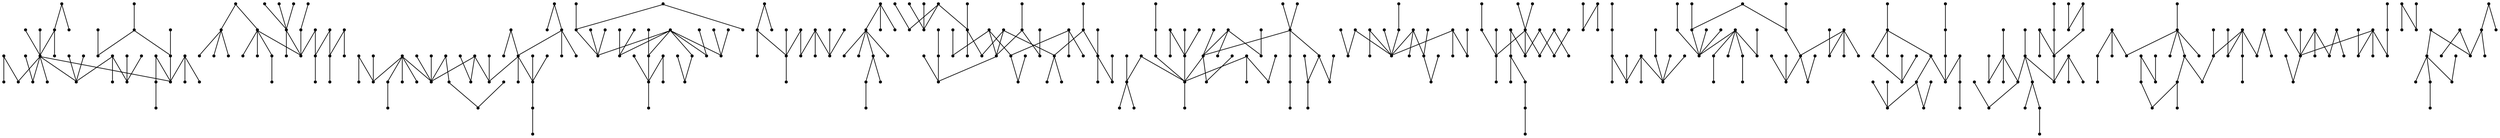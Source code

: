 graph {
  node [shape=point,comment="{\"directed\":false,\"doi\":\"10.1007/978-3-642-36763-2_37\",\"figure\":\"4 (4)\"}"]

  v0 [pos="1607.9832229487195,1301.065509075429"]
  v1 [pos="1586.5687631191179,1298.8734796523727"]
  v2 [pos="1583.5281328259862,1379.734578490642"]
  v3 [pos="1601.594180501144,1367.805657638407"]
  v4 [pos="1579.8139135787026,1220.7397634430283"]
  v5 [pos="1591.2889121066125,1241.5900189431295"]
  v6 [pos="1603.3913084504184,1212.5144706280926"]
  v7 [pos="1561.5945634963446,1237.188377823419"]
  v8 [pos="1579.7514346561584,1103.1914861560115"]
  v9 [pos="1554.916762810513,1109.4216519355823"]
  v10 [pos="1577.2203384273812,1336.5515924975634"]
  v11 [pos="1552.1773610904831,1337.7078257013065"]
  v12 [pos="1574.190078871902,1166.914478416333"]
  v13 [pos="1597.7883424672375,1166.06010073798"]
  v14 [pos="1572.3794307891849,1127.6694129996943"]
  v15 [pos="1566.2375363809408,1429.2478188659802"]
  v16 [pos="1542.4422605822872,1422.0654124096204"]
  v17 [pos="1564.1067633503808,1197.6402804905706"]
  v18 [pos="1546.0688057407049,1171.9505121311681"]
  v19 [pos="1562.8538128191528,1308.0750178756825"]
  v20 [pos="1562.5222673350606,1080.954520234603"]
  v21 [pos="1559.0990331715414,1373.8128178718343"]
  v22 [pos="1532.513170018248,1364.9884241863563"]
  v23 [pos="1555.950909864521,1285.633805072548"]
  v24 [pos="1532.8633573804516,1137.1741103165996"]
  v25 [pos="1540.497079218796,1088.3713464074892"]
  v26 [pos="1520.8746255938,1177.063933285312"]
  v27 [pos="1535.0941475864086,1196.6610146192818"]
  v28 [pos="1533.0093111974747,1399.5878586684703"]
  v29 [pos="1506.242182819814,1408.9663642242347"]
  v30 [pos="1525.0118818634842,1028.6333621507301"]
  v31 [pos="1520.087499330809,1007.718564127294"]
  v32 [pos="1507.0802402207853,1043.9307350397733"]
  v33 [pos="1520.8746255938,1445.514092669363"]
  v34 [pos="1541.8949337684503,1462.1043826576256"]
  v35 [pos="1514.7566220566514,1474.0969239971478"]
  v36 [pos="1518.1163274990295,1496.0266611486127"]
  v37 [pos="1513.0366702102751,1340.6418079935963"]
  v38 [pos="1515.9700619861478,1316.2471823376663"]
  v39 [pos="1489.3289412521722,1332.4727911719133"]
  v40 [pos="1512.5519495672975,1115.2340082081855"]
  v41 [pos="1497.715145999816,1092.4813697813734"]
  v42 [pos="1485.3708506096623,1037.4368987449234"]
  v43 [pos="1506.963553516156,1267.8182881487016"]
  v44 [pos="1527.0926463063458,1258.5127188237404"]
  v45 [pos="1480.582051156358,1270.9158523535818"]
  v46 [pos="1490.0575332903766,1436.7356100201882"]
  v47 [pos="1501.6450193285293,1384.0790215810525"]
  v48 [pos="1468.950728073772,1392.6909018547221"]
  v49 [pos="1505.9064381413348,1145.8536807539047"]
  v50 [pos="1502.1746268145364,1067.4345149019491"]
  v51 [pos="1475.7127989560497,1093.9992636762174"]
  v52 [pos="1487.9268875081311,1414.1902389380168"]
  v53 [pos="1483.2735438858824,1149.9126742017038"]
  v54 [pos="1480.7759139638858,1234.8275204206047"]
  v55 [pos="1498.1863465093509,1219.12912543953"]
  v56 [pos="1477.4297286549504,1294.8185558809216"]
  v57 [pos="1475.1593005989473,1528.9401686147867"]
  v58 [pos="1450.0495178968033,1538.7251966845215"]
  v59 [pos="1495.4552159297803,1522.1130003915407"]
  v60 [pos="1470.5622643559777,1457.0765041926602"]
  v61 [pos="1451.0617464285947,1464.565217382916"]
  v62 [pos="1467.3120242763666,1006.5350513742792"]
  v63 [pos="1445.5003906443385,996.3114838836777"]
  v64 [pos="1465.754568527932,1367.2804150347156"]
  v65 [pos="1461.7538178879004,1180.0936801491707"]
  v66 [pos="1441.8957640081371,1191.1798918482075"]
  v67 [pos="1460.2965065631774,1559.8046258339816"]
  v68 [pos="1455.3824947681546,970.3749596013183"]
  v69 [pos="1479.0579344663886,970.091481208188"]
  v70 [pos="1455.2428397427118,1252.2492325690687"]
  v71 [pos="1419.2002635818258,1242.576629308453"]
  v72 [pos="1447.764519908761,1278.1700186499252"]
  v73 [pos="1455.1991299465935,1228.87231214931"]
  v74 [pos="1419.6776356346263,1527.537958449575"]
  v75 [pos="1446.8992949925894,1411.5720063005247"]
  v76 [pos="1423.5283605115624,985.2200261174735"]
  v77 [pos="1442.9986887762698,1511.8103444640942"]
  v78 [pos="1442.1229658741308,1124.35434367061"]
  v79 [pos="1417.749251048683,1116.1727362877243"]
  v80 [pos="1440.5124793905222,949.7174096351744"]
  v81 [pos="1423.697155401084,935.6014510722787"]
  v82 [pos="1437.1017155618488,1376.161211890832"]
  v83 [pos="1426.9787621902817,1349.7212241321135"]
  v84 [pos="1415.8009202894016,1386.862934558002"]
  v85 [pos="1434.9135853534133,1021.132185576658"]
  v86 [pos="1414.7178144462923,1034.3238506933121"]
  v87 [pos="1433.793068505766,1091.6311889567544"]
  v88 [pos="1441.9415734014485,1069.7108947261913"]
  v89 [pos="1433.1581948513783,1326.663328184839"]
  v90 [pos="1422.7840214944074,1503.7654050795118"]
  v91 [pos="1421.3621488253432,1574.6538733066975"]
  v92 [pos="1399.0929620655374,1563.4564131893608"]
  v93 [pos="1419.4274654478195,1206.683355691072"]
  v94 [pos="1401.791803385239,1179.7143100070857"]
  v95 [pos="1418.6487375736021,1268.944602872416"]
  v96 [pos="1407.154047368984,1093.1679686934021"]
  v97 [pos="1404.79607247243,1345.1705629104958"]
  v98 [pos="1400.040612077591,1589.986808172268"]
  v99 [pos="1398.0578924612475,1487.0271283056024"]
  v100 [pos="1379.7915559386663,1498.833259391769"]
  v101 [pos="1395.8219805106216,1233.20009500217"]
  v102 [pos="1394.7722137259777,1144.5816207459698"]
  v103 [pos="1418.4371554382444,1150.4607451461607"]
  v104 [pos="1393.2950834762316,1260.742138398246"]
  v105 [pos="1376.8374226874887,1278.701302179446"]
  v106 [pos="1390.2043173470865,1029.1146649675993"]
  v107 [pos="1364.9017216360112,1033.5967139895338"]
  v108 [pos="1388.0819427053002,1006.433913558157"]
  v109 [pos="1382.9657969622901,1195.486690432397"]
  v110 [pos="1380.4660674431002,1535.6663261992958"]
  v111 [pos="1351.3127468550886,1542.4580755205736"]
  v112 [pos="1365.9346916431075,1569.7094232068705"]
  v113 [pos="1353.3579453939765,1516.017420080579"]
  v114 [pos="1376.679921085902,1465.0922881615293"]
  v115 [pos="1379.048393968423,1438.221232653365"]
  v116 [pos="1393.6442210398386,1420.7277606649172"]
  v117 [pos="1378.2852858248416,1321.3187621318552"]
  v118 [pos="1377.344061852683,1300.8968082730569"]
  v119 [pos="1402.0170329023542,1455.3072600917942"]
  v120 [pos="1370.690279286261,1160.777851604078"]
  v121 [pos="1350.1431439700245,1174.4375612951233"]
  v122 [pos="1367.8986421330249,1123.1259690947254"]
  v123 [pos="1345.2448791539528,1135.5936451479017"]
  v124 [pos="1373.7310368277078,1098.3426575531944"]
  v125 [pos="1366.5248057027804,1597.6994330475413"]
  v126 [pos="1363.4245913862649,1055.4689987569263"]
  v127 [pos="1354.8808850370342,930.7444831167654"]
  v128 [pos="1380.5848537449233,938.3040341109568"]
  v129 [pos="1349.326877842955,905.8049341566784"]
  v130 [pos="1323.791831272902,931.073745368813"]
  v131 [pos="1375.7585160387662,913.4353229548065"]
  v132 [pos="1329.3166986029028,1502.7296247573718"]
  v133 [pos="1352.6783121448739,959.6783558239299"]
  v134 [pos="1336.8825652774042,977.6823814279999"]
  v135 [pos="1371.5825444693182,973.1368390961638"]
  v136 [pos="1351.7693774325842,1460.6665151328475"]
  v137 [pos="1349.627183865775,1234.4356868947034"]
  v138 [pos="1331.9727526767683,1222.0838376457186"]
  v139 [pos="1345.9036436794356,1106.414860589875"]
  v140 [pos="1326.470853667581,1096.7779305859995"]
  v141 [pos="1344.8382571641555,1021.0019241391688"]
  v142 [pos="1344.3681064532175,1582.9813690483625"]
  v143 [pos="1344.0898462009284,1407.090211633362"]
  v144 [pos="1342.70131259033,1382.528729247155"]
  v145 [pos="1368.1051025237139,1387.4588877882434"]
  v146 [pos="1358.38352214896,1362.108873815224"]
  v147 [pos="1326.6480469458763,1546.2619352351207"]
  v148 [pos="1324.4631933815456,1341.4157777697258"]
  v149 [pos="1300.579320943744,1338.8059388397019"]
  v150 [pos="1308.3099105616952,911.9121829927949"]
  v151 [pos="1303.2697638746722,944.9071475746257"]
  v152 [pos="1323.3509476743573,1621.3429331652815"]
  v153 [pos="1307.7866018672682,1604.7859636521198"]
  v154 [pos="1318.6464184174988,1315.0969900597524"]
  v155 [pos="1334.2577506648108,1297.8481755673947"]
  v156 [pos="1316.5824507521845,1264.2135723232718"]
  v157 [pos="1300.7231751635738,1247.6108189511926"]
  v158 [pos="1312.9767743173866,1377.3436754304132"]
  v159 [pos="1273.9507977929293,1370.1945894491546"]
  v160 [pos="1311.8666282073916,1447.1653956419968"]
  v161 [pos="1304.1255406034732,1425.426392775008"]
  v162 [pos="1308.976946227637,1494.4178672172097"]
  v163 [pos="1305.1033802782024,890.8004825816672"]
  v164 [pos="1307.0735023113855,1220.5606976837068"]
  v165 [pos="1289.7756845244776,1195.785779849644"]
  v166 [pos="1306.8963090330901,1179.2193674155808"]
  v167 [pos="1292.5850410055436,1400.702632044416"]
  v168 [pos="1300.001804467232,1138.0429226282502"]
  v169 [pos="1282.7987548627375,1125.548221380574"]
  v170 [pos="1297.15281013612,1061.651282250713"]
  v171 [pos="1299.4700973840313,1036.501318305685"]
  v172 [pos="1319.6409276214606,1058.5434802662692"]
  v173 [pos="1276.9758083554252,1082.9954311288857"]
  v174 [pos="1291.0119655264727,1315.0168365123006"]
  v175 [pos="1275.0598941043274,1213.534401468517"]
  v176 [pos="1266.7695073376938,1176.3764123372357"]
  v177 [pos="1286.0688138673713,1589.8647019846483"]
  v178 [pos="1255.2215319012723,1581.4291054649839"]
  v179 [pos="1283.0927620939774,984.0010944624908"]
  v180 [pos="1301.6968156439161,993.5734819430315"]
  v181 [pos="1280.9714372507876,1260.3224848191828"]
  v182 [pos="1264.2594070808511,1061.0886494955726"]
  v183 [pos="1275.1120022892192,1559.091128904839"]
  v184 [pos="1287.3249137943894,1538.4637517734952"]
  v185 [pos="1274.241528380064,1631.5977227041167"]
  v186 [pos="1264.7180100072255,1609.4752800186948"]
  v187 [pos="1259.470480379232,1365.7656687801723"]
  v188 [pos="1273.278385885689,1483.937178846702"]
  v189 [pos="1266.2962072309654,1462.4021844038407"]
  v190 [pos="1267.3272048891831,882.1865038811306"]
  v191 [pos="1251.7816282085203,896.7920317909775"]
  v192 [pos="1263.2347082142137,1111.8365597273964"]
  v193 [pos="1236.4392352744414,1130.5605047185954"]
  v194 [pos="1261.9233507065137,990.1271019630244"]
  v195 [pos="1259.993789073659,1414.3527716371736"]
  v196 [pos="1245.7709904369453,1402.065464911524"]
  v197 [pos="1258.261239644122,1338.1517383667265"]
  v198 [pos="1232.4009463815576,1326.718682142044"]
  v199 [pos="1253.347355097414,1308.7563707205436"]
  v200 [pos="1256.8769052279106,1040.2227829713543"]
  v201 [pos="1232.240422632495,914.1562915553695"]
  v202 [pos="1248.7387710698804,1438.745171688851"]
  v203 [pos="1237.3732379047376,1461.7002129252935"]
  v204 [pos="1248.4208729675454,1287.1423832238763"]
  v205 [pos="1225.1082182146758,1379.0074417868636"]
  v206 [pos="1241.2448315052934,1549.26136618962"]
  v207 [pos="1251.255170118303,1525.3115752351573"]
  v208 [pos="1215.1885758380072,1537.743848283539"]
  v209 [pos="1239.760479913685,1165.4162652219543"]
  v210 [pos="1220.0899900498694,1194.3616792768878"]
  v211 [pos="1239.1391263927399,999.6558040115151"]
  v212 [pos="1226.3632683430972,1019.5944838039629"]
  v213 [pos="1208.754773795717,1138.522254195638"]
  v214 [pos="1233.2391310308437,1241.4795653834913"]
  v215 [pos="1213.3642803735327,1226.4939996502835"]
  v216 [pos="1255.5843168466367,927.7752090998931"]
  v217 [pos="1231.9100541953142,1079.5041893260086"]
  v218 [pos="1223.5498399159592,1100.5660362018705"]
  v219 [pos="1230.726803928493,1577.3179057002803"]
  v220 [pos="1230.1639846323349,1605.7830661517783"]
  v221 [pos="1229.6864853312195,1630.6235757226095"]
  v222 [pos="1204.1056293678553,1612.4893999612632"]
  v223 [pos="1228.4793441933032,947.4242423959956"]
  v224 [pos="1206.6741366011702,935.627554230731"]
  v225 [pos="1204.962455895253,1077.9205765170102"]
  v226 [pos="1221.5348310397467,890.3305939351812"]
  v227 [pos="1195.2054368648403,1193.1331775236172"]
  v228 [pos="1238.6012477662737,1204.4455424090982"]
  v229 [pos="1219.6375586667607,985.2929623482764"]
  v230 [pos="1200.8845291523232,967.4525186567971"]
  v231 [pos="1209.4010679863538,1514.381712234889"]
  v232 [pos="1195.6286011355558,1250.479209506714"]
  v233 [pos="1212.9535864376635,1493.9824595394707"]
  v234 [pos="1212.5169020335056,1358.9749686723278"]
  v235 [pos="1211.4462665252415,1430.286635548208"]
  v236 [pos="1199.2363771675473,1408.6600574903387"]
  v237 [pos="1189.5086252495282,912.4977712660868"]
  v238 [pos="1177.6322537248045,1381.2452550688372"]
  v239 [pos="1186.3824204647242,1438.3369322801707"]
  v240 [pos="1211.033472992179,1270.4228810115578"]
  v241 [pos="1181.8394647555247,1273.2046955616406"]
  v242 [pos="1195.1782693496405,1057.0161434505235"]
  v243 [pos="1193.543764746622,1547.415259256162"]
  v244 [pos="1191.7185467318654,1156.1250033529045"]
  v245 [pos="1188.0564356694738,1124.8721146028806"]
  v246 [pos="1187.0004973415641,1627.029336134342"]
  v247 [pos="1177.027696981407,1461.9846133544715"]
  v248 [pos="1182.1657612466333,986.2577935862678"]
  v249 [pos="1172.3931224855846,1007.1298282137013"]
  v250 [pos="1181.0201764809792,940.4606446320454"]
  v251 [pos="1179.671280720427,1330.3702310398248"]
  v252 [pos="1168.4465796276386,1351.2654755401816"]
  v253 [pos="1151.4530125613082,1384.494859838539"]
  v254 [pos="1170.2853177758377,1482.4670400602563"]
  v255 [pos="1176.7838255861805,1413.0107958613503"]
  v256 [pos="1176.23124977936,1106.4211558704762"]
  v257 [pos="1175.901931140776,1294.2090900534304"]
  v258 [pos="1175.6944209514904,1235.9766634850846"]
  v259 [pos="1173.648172614006,894.9229693393677"]
  v260 [pos="1153.883964366374,887.7186565782899"]
  v261 [pos="1169.0823758323083,1027.6405836821916"]
  v262 [pos="1149.5953780383682,1335.709678203027"]
  v263 [pos="1167.7105117509425,1578.3369145046572"]
  v264 [pos="1157.7888970253953,1597.0431500448724"]
  v265 [pos="1160.9389926812944,1520.951393943244"]
  v266 [pos="1144.274871501863,1533.544212544128"]
  v267 [pos="1149.3285383223285,1190.5557370326467"]
  v268 [pos="1127.2616127588244,1179.2112280628844"]
  v269 [pos="1120.58801126738,1538.2167414957667"]
  v270 [pos="1143.9913622565905,1614.4667062654316"]
  v271 [pos="1123.5401721696787,1619.5873447362246"]
  v272 [pos="1139.8884948439688,1148.9916555731488"]
  v273 [pos="1114.8911996520676,1146.3088804123217"]
  v274 [pos="1138.687525249318,1248.557813560814"]
  v275 [pos="1120.9288776905278,1263.3957899377065"]
  v276 [pos="1135.4665522821008,1082.8651696913962"]
  v277 [pos="1148.6948417148524,1063.004672196919"]
  v278 [pos="1134.574159850729,1283.9876209896959"]
  v279 [pos="1132.4726539325623,1395.0350990199859"]
  v280 [pos="1130.289899965425,1474.2938263848391"]
  v281 [pos="1116.7697028986274,1455.0666722720528"]
  v282 [pos="1129.787459994618,1437.1430545702067"]
  v283 [pos="1127.2200025598997,1020.723818990592"]
  v284 [pos="1112.7375855490088,1004.6149589965844"]
  v285 [pos="1122.9314162318942,909.1471558576486"]
  v286 [pos="1128.884696825594,932.4082494732154"]
  v287 [pos="1104.3857696584278,1558.7108367267062"]
  v288 [pos="1113.1003704943735,1517.3466781178145"]
  v289 [pos="1119.8906586904477,1575.338516866418"]
  v290 [pos="1117.2544235416049,959.0469836917205"]
  v291 [pos="1096.65413024188,984.4646878283756"]
  v292 [pos="1139.1190879088072,968.6663314219984"]
  v293 [pos="1116.8405802099453,1205.0997428820733"]
  v294 [pos="1098.8380612559286,1225.5125081747417"]
  v295 [pos="1115.5479918286717,1106.892093730396"]
  v296 [pos="1138.0934664918877,1112.6951342594834"]
  v297 [pos="1088.5597058799679,1102.6204596934028"]
  v298 [pos="1106.4090496750991,1077.578850881146"]
  v299 [pos="1104.3711997263883,938.9864361692514"]
  v300 [pos="1102.1789975718807,1362.7495616909493"]
  v301 [pos="1110.8987201524951,1343.0556665719769"]
  v302 [pos="1099.9596279021728,1054.7793793819833"]
  v303 [pos="1099.705258520979,1166.7351583022398"]
  v304 [pos="1092.9358390485243,1255.503956228552"]
  v305 [pos="1093.6436896114237,1385.1604744818972"]
  v306 [pos="1076.4115001428502,1404.140745494341"]
  v307 [pos="1066.9066395541627,1247.4025023931185"]
  v308 [pos="1090.7383879010329,1452.209012308465"]
  v309 [pos="1086.0162665646596,1477.4661708926176"]
  v310 [pos="1067.9095471468986,1093.7877994778428"]
  v311 [pos="1086.7897454458932,1143.9397564794251"]
  v312 [pos="1081.283647242319,1284.8940778075676"]
  v313 [pos="1071.4308261369356,1308.8072734692425"]
  v314 [pos="1101.2085064873283,1301.242603585269"]
  v315 [pos="1055.1773988933737,1283.5198307700769"]
  v316 [pos="1079.9743893318125,1569.7958720349236"]
  v317 [pos="1053.111331630866,1560.970556313398"]
  v318 [pos="1083.577043619135,1594.1592756426198"]
  v319 [pos="1079.8451050440221,1210.4277758748926"]
  v320 [pos="1079.4510806373855,1498.5185748475778"]
  v321 [pos="1071.6162905556903,1013.7903940614422"]
  v322 [pos="1063.0768152129249,991.2876591978875"]
  v323 [pos="1070.6385781292759,1432.0890570496158"]
  v324 [pos="1064.3881409085461,1146.596555659186"]
  v325 [pos="1030.4595410006727,1001.6216802481272"]
  v326 [pos="1055.7152775198401,963.853048898535"]
  v327 [pos="1061.2994584705555,1327.0196156313864"]
  v328 [pos="1059.4762923348744,1385.4865890936442"]
  v329 [pos="1047.4926822928915,938.5477695709992"]
  v330 [pos="1072.983955442669,950.6873597629472"]
  v331 [pos="1051.3340067005754,1535.6225294870328"]
  v332 [pos="1059.467957570258,918.3674527453759"]
  v333 [pos="1047.2946521030553,1365.592771124066"]
  v334 [pos="1046.183424382385,1467.31868727312"]
  v335 [pos="1042.6079057981838,1443.1386734558653"]
  v336 [pos="1045.361972886489,1583.4553114740238"]
  v337 [pos="1044.4196354915762,1244.538435868717"]
  v338 [pos="1017.3167624354361,1453.8780406292562"]
  v339 [pos="1028.9449202161923,1423.533325591813"]
  v340 [pos="1040.7586378519386,1516.8278420749368"]
  v341 [pos="1032.9613701170565,1041.5656807832252"]
  v342 [pos="1053.157204648335,1051.2350092261543"]
  v343 [pos="1011.1998723210414,1027.166498181971"]
  v344 [pos="1032.5610469188396,1349.5150060009064"]
  v345 [pos="1028.0161188607615,1559.3566434922134"]
  v346 [pos="1026.148113600169,1107.7536887253978"]
  v347 [pos="1028.9189138418642,1087.0430104063018"]
  v348 [pos="1025.1140301703185,1202.7108110713257"]
  v349 [pos="1011.4646124398877,1180.7750329940318"]
  v350 [pos="999.2547708003111,1470.505720768968"]
  v351 [pos="993.2765336308804,1166.9269418001495"]
  v352 [pos="982.2268625950366,1195.5825821813517"]
  v353 [pos="1017.2958937118165,1151.4118094321302"]
  v354 [pos="1038.081715054453,1179.9060935049952"]
  v355 [pos="1011.4500425078483,1125.63257178176"]
  v356 [pos="991.5732195016585,1112.007486134021"]
  v357 [pos="1011.0809905829822,1384.8459012179187"]
  v358 [pos="989.4425100952558,1382.4163044380357"]
  v359 [pos="1008.261279270303,983.774019239999"]
  v360 [pos="983.6372670097335,982.4612942629285"]
  v361 [pos="1006.6715501680388,960.7983752670432"]
  v362 [pos="1007.5618430022171,1320.7500884508854"]
  v363 [pos="1010.1365854029547,1300.3352247313499"]
  v364 [pos="1005.9346074591788,1492.5509031924669"]
  v365 [pos="997.6838744486303,1051.042303692197"]
  v366 [pos="995.6970192620573,1284.5543234211846"]
  v367 [pos="977.9571726417719,1271.1231196982224"]
  v368 [pos="983.8780685393666,1224.1017930218495"]
  v369 [pos="1004.5877476716622,1236.2445308540982"]
  v370 [pos="975.414671782785,1248.0526331897456"]
  v371 [pos="982.9346654398178,1022.5406751252974"]
  v372 [pos="982.3645134595221,1067.7730928975125"]
  v373 [pos="957.8071793158837,1177.7347939958377"]
  v374 [pos="979.347710413328,1526.0814753349387"]
  v375 [pos="994.2146718314062,1540.7422300246046"]
  v376 [pos="962.8525113717328,1510.8153244941293"]
  v377 [pos="977.4192303911484,1465.269366774196"]
  v378 [pos="974.934134428155,1405.640929938201"]
  v379 [pos="961.1377289881436,1383.3644754384763"]
  v380 [pos="974.0522081706719,1360.2167286680765"]
  v381 [pos="958.3742614305859,1138.58889514584"]
  v382 [pos="941.5559152936725,1152.7204647328526"]
  v383 [pos="958.3742614305859,1022.4115900786276"]
  v384 [pos="939.03635094342,1033.6487931290521"]
  v385 [pos="957.889524881569,1311.3088844438814"]
  v386 [pos="950.8688377055927,1332.9455731039284"]
  v387 [pos="947.9917533089988,1495.3879445223686"]
  v388 [pos="946.6032833225577,1085.4572991704363"]
  v389 [pos="937.3466046657588,1105.7126506537295"]
  v390 [pos="944.1087868903118,1410.2396006229887"]
  v391 [pos="953.9564862510261,1433.0672737074713"]
  v392 [pos="921.637386652322,1423.4989559032786"]
  v393 [pos="938.8601597456033,1359.2428360413412"]
  v394 [pos="913.6836989265282,1370.98534664022"]
  v395 [pos="921.5425071276334,1341.901404617715"]
  v396 [pos="924.5998864801948,1048.9992943710477"]
  v397 [pos="922.2992528554769,1128.4133371184091"]
  v398 [pos="900.0968237427991,1141.5331152176936"]
  v399 [pos="904.6125801247197,1107.767201322648"]
  v400 [pos="921.745770404414,1208.150219659831"]
  v401 [pos="920.3635355853958,1231.9751224213578"]
  v402 [pos="910.775375068662,1189.7325814025276"]
  v403 [pos="896.6860599141257,1241.9600733416987"]
  v404 [pos="937.3382699011424,1247.6118681646262"]
  v405 [pos="912.733026766999,1444.5984472853613"]
  v406 [pos="920.9055497820916,1464.720389690865"]
  v407 [pos="897.4636743655891,1086.8720839996768"]
  v408 [pos="897.901472192501,1267.7381346012496"]
  v409 [pos="892.3287594961529,1294.0476065677071"]
  v410 [pos="881.8670392986312,1318.7474897440998"]
  v411 [pos="868.0299303039378,1287.3571222399378"]
  v412 [pos="916.9464729651421,1296.2750548927315"]
  v413 [pos="891.5344118912993,1378.8708850687733"]
  v414 [pos="880.7266399018033,1396.4413629643723"]
  v415 [pos="880.3648888489964,1152.3994690108873"]
  v416 [pos="869.3663239175658,1170.1816654596328"]
  v417 [pos="876.3234664663617,1227.0584764775192"]
  v418 [pos="862.0131209890972,1211.2372917303758"]
  v419 [pos="869.7061723541958,1337.575593014336"]
  v420 [pos="853.8145279755194,1270.8210098180605"]

  v0 -- v1 [id="-1",pos="1607.9832229487195,1301.065509075429 1586.5687631191179,1298.8734796523727 1586.5687631191179,1298.8734796523727 1586.5687631191179,1298.8734796523727"]
  v411 -- v420 [id="-2",pos="868.0299303039378,1287.3571222399378 853.8145279755194,1270.8210098180605 853.8145279755194,1270.8210098180605 853.8145279755194,1270.8210098180605"]
  v419 -- v410 [id="-3",pos="869.7061723541958,1337.575593014336 881.8670392986312,1318.7474897440998 881.8670392986312,1318.7474897440998 881.8670392986312,1318.7474897440998"]
  v417 -- v418 [id="-4",pos="876.3234664663617,1227.0584764775192 862.0131209890972,1211.2372917303758 862.0131209890972,1211.2372917303758 862.0131209890972,1211.2372917303758"]
  v417 -- v403 [id="-5",pos="876.3234664663617,1227.0584764775192 896.6860599141257,1241.9600733416987 896.6860599141257,1241.9600733416987 896.6860599141257,1241.9600733416987"]
  v415 -- v416 [id="-6",pos="880.3648888489964,1152.3994690108873 869.3663239175658,1170.1816654596328 869.3663239175658,1170.1816654596328 869.3663239175658,1170.1816654596328"]
  v415 -- v398 [id="-7",pos="880.3648888489964,1152.3994690108873 900.0968237427991,1141.5331152176936 900.0968237427991,1141.5331152176936 900.0968237427991,1141.5331152176936"]
  v414 -- v413 [id="-8",pos="880.7266399018033,1396.4413629643723 891.5344118912993,1378.8708850687733 891.5344118912993,1378.8708850687733 891.5344118912993,1378.8708850687733"]
  v413 -- v394 [id="-9",pos="891.5344118912993,1378.8708850687733 913.6836989265282,1370.98534664022 913.6836989265282,1370.98534664022 913.6836989265282,1370.98534664022"]
  v409 -- v412 [id="-10",pos="892.3287594961529,1294.0476065677071 916.9464729651421,1296.2750548927315 916.9464729651421,1296.2750548927315 916.9464729651421,1296.2750548927315"]
  v409 -- v411 [id="-11",pos="892.3287594961529,1294.0476065677071 868.0299303039378,1287.3571222399378 868.0299303039378,1287.3571222399378 868.0299303039378,1287.3571222399378"]
  v409 -- v410 [id="-12",pos="892.3287594961529,1294.0476065677071 881.8670392986312,1318.7474897440998 881.8670392986312,1318.7474897440998 881.8670392986312,1318.7474897440998"]
  v408 -- v403 [id="-13",pos="897.901472192501,1267.7381346012496 896.6860599141257,1241.9600733416987 896.6860599141257,1241.9600733416987 896.6860599141257,1241.9600733416987"]
  v408 -- v409 [id="-14",pos="897.901472192501,1267.7381346012496 892.3287594961529,1294.0476065677071 892.3287594961529,1294.0476065677071 892.3287594961529,1294.0476065677071"]
  v399 -- v407 [id="-15",pos="904.6125801247197,1107.767201322648 897.4636743655891,1086.8720839996768 897.4636743655891,1086.8720839996768 897.4636743655891,1086.8720839996768"]
  v405 -- v392 [id="-16",pos="912.733026766999,1444.5984472853613 921.637386652322,1423.4989559032786 921.637386652322,1423.4989559032786 921.637386652322,1423.4989559032786"]
  v405 -- v406 [id="-17",pos="912.733026766999,1444.5984472853613 920.9055497820916,1464.720389690865 920.9055497820916,1464.720389690865 920.9055497820916,1464.720389690865"]
  v401 -- v404 [id="-18",pos="920.3635355853958,1231.9751224213578 937.3382699011424,1247.6118681646262 937.3382699011424,1247.6118681646262 937.3382699011424,1247.6118681646262"]
  v401 -- v403 [id="-19",pos="920.3635355853958,1231.9751224213578 896.6860599141257,1241.9600733416987 896.6860599141257,1241.9600733416987 896.6860599141257,1241.9600733416987"]
  v400 -- v402 [id="-20",pos="921.745770404414,1208.150219659831 910.775375068662,1189.7325814025276 910.775375068662,1189.7325814025276 910.775375068662,1189.7325814025276"]
  v400 -- v401 [id="-21",pos="921.745770404414,1208.150219659831 920.3635355853958,1231.9751224213578 920.3635355853958,1231.9751224213578 920.3635355853958,1231.9751224213578"]
  v397 -- v389 [id="-22",pos="922.2992528554769,1128.4133371184091 937.3466046657588,1105.7126506537295 937.3466046657588,1105.7126506537295 937.3466046657588,1105.7126506537295"]
  v397 -- v399 [id="-23",pos="922.2992528554769,1128.4133371184091 904.6125801247197,1107.767201322648 904.6125801247197,1107.767201322648 904.6125801247197,1107.767201322648"]
  v397 -- v398 [id="-24",pos="922.2992528554769,1128.4133371184091 900.0968237427991,1141.5331152176936 900.0968237427991,1141.5331152176936 900.0968237427991,1141.5331152176936"]
  v397 -- v382 [id="-25",pos="922.2992528554769,1128.4133371184091 941.5559152936725,1152.7204647328526 941.5559152936725,1152.7204647328526 941.5559152936725,1152.7204647328526"]
  v396 -- v384 [id="-26",pos="924.5998864801948,1048.9992943710477 939.03635094342,1033.6487931290521 939.03635094342,1033.6487931290521 939.03635094342,1033.6487931290521"]
  v393 -- v395 [id="-27",pos="938.8601597456033,1359.2428360413412 921.5425071276334,1341.901404617715 921.5425071276334,1341.901404617715 921.5425071276334,1341.901404617715"]
  v393 -- v386 [id="-28",pos="938.8601597456033,1359.2428360413412 950.8688377055927,1332.9455731039284 950.8688377055927,1332.9455731039284 950.8688377055927,1332.9455731039284"]
  v393 -- v394 [id="-29",pos="938.8601597456033,1359.2428360413412 913.6836989265282,1370.98534664022 913.6836989265282,1370.98534664022 913.6836989265282,1370.98534664022"]
  v393 -- v379 [id="-30",pos="938.8601597456033,1359.2428360413412 961.1377289881436,1383.3644754384763 961.1377289881436,1383.3644754384763 961.1377289881436,1383.3644754384763"]
  v382 -- v373 [id="-31",pos="941.5559152936725,1152.7204647328526 957.8071793158837,1177.7347939958377 957.8071793158837,1177.7347939958377 957.8071793158837,1177.7347939958377"]
  v390 -- v379 [id="-32",pos="944.1087868903118,1410.2396006229887 961.1377289881436,1383.3644754384763 961.1377289881436,1383.3644754384763 961.1377289881436,1383.3644754384763"]
  v390 -- v392 [id="-33",pos="944.1087868903118,1410.2396006229887 921.637386652322,1423.4989559032786 921.637386652322,1423.4989559032786 921.637386652322,1423.4989559032786"]
  v390 -- v391 [id="-34",pos="944.1087868903118,1410.2396006229887 953.9564862510261,1433.0672737074713 953.9564862510261,1433.0672737074713 953.9564862510261,1433.0672737074713"]
  v388 -- v389 [id="-35",pos="946.6032833225577,1085.4572991704363 937.3466046657588,1105.7126506537295 937.3466046657588,1105.7126506537295 937.3466046657588,1105.7126506537295"]
  v387 -- v376 [id="-36",pos="947.9917533089988,1495.3879445223686 962.8525113717328,1510.8153244941293 962.8525113717328,1510.8153244941293 962.8525113717328,1510.8153244941293"]
  v385 -- v386 [id="-37",pos="957.889524881569,1311.3088844438814 950.8688377055927,1332.9455731039284 950.8688377055927,1332.9455731039284 950.8688377055927,1332.9455731039284"]
  v383 -- v371 [id="-38",pos="958.3742614305859,1022.4115900786276 982.9346654398178,1022.5406751252974 982.9346654398178,1022.5406751252974 982.9346654398178,1022.5406751252974"]
  v383 -- v384 [id="-39",pos="958.3742614305859,1022.4115900786276 939.03635094342,1033.6487931290521 939.03635094342,1033.6487931290521 939.03635094342,1033.6487931290521"]
  v381 -- v382 [id="-40",pos="958.3742614305859,1138.58889514584 941.5559152936725,1152.7204647328526 941.5559152936725,1152.7204647328526 941.5559152936725,1152.7204647328526"]
  v379 -- v358 [id="-41",pos="961.1377289881436,1383.3644754384763 989.4425100952558,1382.4163044380357 989.4425100952558,1382.4163044380357 989.4425100952558,1382.4163044380357"]
  v380 -- v379 [id="-42",pos="974.0522081706719,1360.2167286680765 961.1377289881436,1383.3644754384763 961.1377289881436,1383.3644754384763 961.1377289881436,1383.3644754384763"]
  v378 -- v379 [id="-43",pos="974.934134428155,1405.640929938201 961.1377289881436,1383.3644754384763 961.1377289881436,1383.3644754384763 961.1377289881436,1383.3644754384763"]
  v377 -- v350 [id="-44",pos="977.4192303911484,1465.269366774196 999.2547708003111,1470.505720768968 999.2547708003111,1470.505720768968 999.2547708003111,1470.505720768968"]
  v367 -- v370 [id="-45",pos="977.9571726417719,1271.1231196982224 975.414671782785,1248.0526331897456 975.414671782785,1248.0526331897456 975.414671782785,1248.0526331897456"]
  v374 -- v376 [id="-46",pos="979.347710413328,1526.0814753349387 962.8525113717328,1510.8153244941293 962.8525113717328,1510.8153244941293 962.8525113717328,1510.8153244941293"]
  v374 -- v375 [id="-47",pos="979.347710413328,1526.0814753349387 994.2146718314062,1540.7422300246046 994.2146718314062,1540.7422300246046 994.2146718314062,1540.7422300246046"]
  v352 -- v373 [id="-48",pos="982.2268625950366,1195.5825821813517 957.8071793158837,1177.7347939958377 957.8071793158837,1177.7347939958377 957.8071793158837,1177.7347939958377"]
  v352 -- v368 [id="-49",pos="982.2268625950366,1195.5825821813517 983.8780685393666,1224.1017930218495 983.8780685393666,1224.1017930218495 983.8780685393666,1224.1017930218495"]
  v372 -- v365 [id="-50",pos="982.3645134595221,1067.7730928975125 997.6838744486303,1051.042303692197 997.6838744486303,1051.042303692197 997.6838744486303,1051.042303692197"]
  v371 -- v343 [id="-51",pos="982.9346654398178,1022.5406751252974 1011.1998723210414,1027.166498181971 1011.1998723210414,1027.166498181971 1011.1998723210414,1027.166498181971"]
  v368 -- v370 [id="-52",pos="983.8780685393666,1224.1017930218495 975.414671782785,1248.0526331897456 975.414671782785,1248.0526331897456 975.414671782785,1248.0526331897456"]
  v368 -- v369 [id="-53",pos="983.8780685393666,1224.1017930218495 1004.5877476716622,1236.2445308540982 1004.5877476716622,1236.2445308540982 1004.5877476716622,1236.2445308540982"]
  v366 -- v367 [id="-54",pos="995.6970192620573,1284.5543234211846 977.9571726417719,1271.1231196982224 977.9571726417719,1271.1231196982224 977.9571726417719,1271.1231196982224"]
  v366 -- v363 [id="-55",pos="995.6970192620573,1284.5543234211846 1010.1365854029547,1300.3352247313499 1010.1365854029547,1300.3352247313499 1010.1365854029547,1300.3352247313499"]
  v365 -- v343 [id="-56",pos="997.6838744486303,1051.042303692197 1011.1998723210414,1027.166498181971 1011.1998723210414,1027.166498181971 1011.1998723210414,1027.166498181971"]
  v364 -- v350 [id="-57",pos="1005.9346074591788,1492.5509031924669 999.2547708003111,1470.505720768968 999.2547708003111,1470.505720768968 999.2547708003111,1470.505720768968"]
  v362 -- v363 [id="-58",pos="1007.5618430022171,1320.7500884508854 1010.1365854029547,1300.3352247313499 1010.1365854029547,1300.3352247313499 1010.1365854029547,1300.3352247313499"]
  v359 -- v361 [id="-59",pos="1008.261279270303,983.774019239999 1006.6715501680388,960.7983752670432 1006.6715501680388,960.7983752670432 1006.6715501680388,960.7983752670432"]
  v359 -- v325 [id="-60",pos="1008.261279270303,983.774019239999 1030.4595410006727,1001.6216802481272 1030.4595410006727,1001.6216802481272 1030.4595410006727,1001.6216802481272"]
  v359 -- v360 [id="-61",pos="1008.261279270303,983.774019239999 983.6372670097335,982.4612942629285 983.6372670097335,982.4612942629285 983.6372670097335,982.4612942629285"]
  v357 -- v358 [id="-62",pos="1011.0809905829822,1384.8459012179187 989.4425100952558,1382.4163044380357 989.4425100952558,1382.4163044380357 989.4425100952558,1382.4163044380357"]
  v343 -- v325 [id="-63",pos="1011.1998723210414,1027.166498181971 1030.4595410006727,1001.6216802481272 1030.4595410006727,1001.6216802481272 1030.4595410006727,1001.6216802481272"]
  v355 -- v346 [id="-64",pos="1011.4500425078483,1125.63257178176 1026.148113600169,1107.7536887253978 1026.148113600169,1107.7536887253978 1026.148113600169,1107.7536887253978"]
  v355 -- v353 [id="-65",pos="1011.4500425078483,1125.63257178176 1017.2958937118165,1151.4118094321302 1017.2958937118165,1151.4118094321302 1017.2958937118165,1151.4118094321302"]
  v355 -- v356 [id="-66",pos="1011.4500425078483,1125.63257178176 991.5732195016585,1112.007486134021 991.5732195016585,1112.007486134021 991.5732195016585,1112.007486134021"]
  v349 -- v354 [id="-67",pos="1011.4646124398877,1180.7750329940318 1038.081715054453,1179.9060935049952 1038.081715054453,1179.9060935049952 1038.081715054453,1179.9060935049952"]
  v349 -- v353 [id="-68",pos="1011.4646124398877,1180.7750329940318 1017.2958937118165,1151.4118094321302 1017.2958937118165,1151.4118094321302 1017.2958937118165,1151.4118094321302"]
  v349 -- v352 [id="-69",pos="1011.4646124398877,1180.7750329940318 982.2268625950366,1195.5825821813517 982.2268625950366,1195.5825821813517 982.2268625950366,1195.5825821813517"]
  v349 -- v351 [id="-70",pos="1011.4646124398877,1180.7750329940318 993.2765336308804,1166.9269418001495 993.2765336308804,1166.9269418001495 993.2765336308804,1166.9269418001495"]
  v338 -- v350 [id="-71",pos="1017.3167624354361,1453.8780406292562 999.2547708003111,1470.505720768968 999.2547708003111,1470.505720768968 999.2547708003111,1470.505720768968"]
  v348 -- v349 [id="-72",pos="1025.1140301703185,1202.7108110713257 1011.4646124398877,1180.7750329940318 1011.4646124398877,1180.7750329940318 1011.4646124398877,1180.7750329940318"]
  v346 -- v347 [id="-73",pos="1026.148113600169,1107.7536887253978 1028.9189138418642,1087.0430104063018 1028.9189138418642,1087.0430104063018 1028.9189138418642,1087.0430104063018"]
  v345 -- v317 [id="-74",pos="1028.0161188607615,1559.3566434922134 1053.111331630866,1560.970556313398 1053.111331630866,1560.970556313398 1053.111331630866,1560.970556313398"]
  v344 -- v333 [id="-75",pos="1032.5610469188396,1349.5150060009064 1047.2946521030553,1365.592771124066 1047.2946521030553,1365.592771124066 1047.2946521030553,1365.592771124066"]
  v341 -- v343 [id="-76",pos="1032.9613701170565,1041.5656807832252 1011.1998723210414,1027.166498181971 1011.1998723210414,1027.166498181971 1011.1998723210414,1027.166498181971"]
  v341 -- v342 [id="-77",pos="1032.9613701170565,1041.5656807832252 1053.157204648335,1051.2350092261543 1053.157204648335,1051.2350092261543 1053.157204648335,1051.2350092261543"]
  v340 -- v331 [id="-78",pos="1040.7586378519386,1516.8278420749368 1051.3340067005754,1535.6225294870328 1051.3340067005754,1535.6225294870328 1051.3340067005754,1535.6225294870328"]
  v335 -- v339 [id="-79",pos="1042.6079057981838,1443.1386734558653 1028.9449202161923,1423.533325591813 1028.9449202161923,1423.533325591813 1028.9449202161923,1423.533325591813"]
  v335 -- v338 [id="-80",pos="1042.6079057981838,1443.1386734558653 1017.3167624354361,1453.8780406292562 1017.3167624354361,1453.8780406292562 1017.3167624354361,1453.8780406292562"]
  v335 -- v323 [id="-81",pos="1042.6079057981838,1443.1386734558653 1070.6385781292759,1432.0890570496158 1070.6385781292759,1432.0890570496158 1070.6385781292759,1432.0890570496158"]
  v337 -- v307 [id="-82",pos="1044.4196354915762,1244.538435868717 1066.9066395541627,1247.4025023931185 1066.9066395541627,1247.4025023931185 1066.9066395541627,1247.4025023931185"]
  v336 -- v317 [id="-83",pos="1045.361972886489,1583.4553114740238 1053.111331630866,1560.970556313398 1053.111331630866,1560.970556313398 1053.111331630866,1560.970556313398"]
  v334 -- v335 [id="-84",pos="1046.183424382385,1467.31868727312 1042.6079057981838,1443.1386734558653 1042.6079057981838,1443.1386734558653 1042.6079057981838,1443.1386734558653"]
  v333 -- v328 [id="-85",pos="1047.2946521030553,1365.592771124066 1059.4762923348744,1385.4865890936442 1059.4762923348744,1385.4865890936442 1059.4762923348744,1385.4865890936442"]
  v329 -- v332 [id="-86",pos="1047.4926822928915,938.5477695709992 1059.467957570258,918.3674527453759 1059.467957570258,918.3674527453759 1059.467957570258,918.3674527453759"]
  v331 -- v317 [id="-87",pos="1051.3340067005754,1535.6225294870328 1053.111331630866,1560.970556313398 1053.111331630866,1560.970556313398 1053.111331630866,1560.970556313398"]
  v326 -- v330 [id="-88",pos="1055.7152775198401,963.853048898535 1072.983955442669,950.6873597629472 1072.983955442669,950.6873597629472 1072.983955442669,950.6873597629472"]
  v326 -- v329 [id="-89",pos="1055.7152775198401,963.853048898535 1047.4926822928915,938.5477695709992 1047.4926822928915,938.5477695709992 1047.4926822928915,938.5477695709992"]
  v328 -- v306 [id="-90",pos="1059.4762923348744,1385.4865890936442 1076.4115001428502,1404.140745494341 1076.4115001428502,1404.140745494341 1076.4115001428502,1404.140745494341"]
  v327 -- v313 [id="-91",pos="1061.2994584705555,1327.0196156313864 1071.4308261369356,1308.8072734692425 1071.4308261369356,1308.8072734692425 1071.4308261369356,1308.8072734692425"]
  v322 -- v326 [id="-92",pos="1063.0768152129249,991.2876591978875 1055.7152775198401,963.853048898535 1055.7152775198401,963.853048898535 1055.7152775198401,963.853048898535"]
  v322 -- v291 [id="-93",pos="1063.0768152129249,991.2876591978875 1096.65413024188,984.4646878283756 1096.65413024188,984.4646878283756 1096.65413024188,984.4646878283756"]
  v322 -- v325 [id="-94",pos="1063.0768152129249,991.2876591978875 1030.4595410006727,1001.6216802481272 1030.4595410006727,1001.6216802481272 1030.4595410006727,1001.6216802481272"]
  v324 -- v311 [id="-95",pos="1064.3881409085461,1146.596555659186 1086.7897454458932,1143.9397564794251 1086.7897454458932,1143.9397564794251 1086.7897454458932,1143.9397564794251"]
  v323 -- v308 [id="-96",pos="1070.6385781292759,1432.0890570496158 1090.7383879010329,1452.209012308465 1090.7383879010329,1452.209012308465 1090.7383879010329,1452.209012308465"]
  v323 -- v306 [id="-97",pos="1070.6385781292759,1432.0890570496158 1076.4115001428502,1404.140745494341 1076.4115001428502,1404.140745494341 1076.4115001428502,1404.140745494341"]
  v321 -- v322 [id="-98",pos="1071.6162905556903,1013.7903940614422 1063.0768152129249,991.2876591978875 1063.0768152129249,991.2876591978875 1063.0768152129249,991.2876591978875"]
  v320 -- v309 [id="-99",pos="1079.4510806373855,1498.5185748475778 1086.0162665646596,1477.4661708926176 1086.0162665646596,1477.4661708926176 1086.0162665646596,1477.4661708926176"]
  v319 -- v294 [id="-100",pos="1079.8451050440221,1210.4277758748926 1098.8380612559286,1225.5125081747417 1098.8380612559286,1225.5125081747417 1098.8380612559286,1225.5125081747417"]
  v316 -- v318 [id="-101",pos="1079.9743893318125,1569.7958720349236 1083.577043619135,1594.1592756426198 1083.577043619135,1594.1592756426198 1083.577043619135,1594.1592756426198"]
  v316 -- v317 [id="-102",pos="1079.9743893318125,1569.7958720349236 1053.111331630866,1560.970556313398 1053.111331630866,1560.970556313398 1053.111331630866,1560.970556313398"]
  v316 -- v287 [id="-103",pos="1079.9743893318125,1569.7958720349236 1104.3857696584278,1558.7108367267062 1104.3857696584278,1558.7108367267062 1104.3857696584278,1558.7108367267062"]
  v312 -- v315 [id="-104",pos="1081.283647242319,1284.8940778075676 1055.1773988933737,1283.5198307700769 1055.1773988933737,1283.5198307700769 1055.1773988933737,1283.5198307700769"]
  v312 -- v314 [id="-105",pos="1081.283647242319,1284.8940778075676 1101.2085064873283,1301.242603585269 1101.2085064873283,1301.242603585269 1101.2085064873283,1301.242603585269"]
  v312 -- v304 [id="-106",pos="1081.283647242319,1284.8940778075676 1092.9358390485243,1255.503956228552 1092.9358390485243,1255.503956228552 1092.9358390485243,1255.503956228552"]
  v312 -- v313 [id="-107",pos="1081.283647242319,1284.8940778075676 1071.4308261369356,1308.8072734692425 1071.4308261369356,1308.8072734692425 1071.4308261369356,1308.8072734692425"]
  v311 -- v273 [id="-108",pos="1086.7897454458932,1143.9397564794251 1114.8911996520676,1146.3088804123217 1114.8911996520676,1146.3088804123217 1114.8911996520676,1146.3088804123217"]
  v297 -- v310 [id="-109",pos="1088.5597058799679,1102.6204596934028 1067.9095471468986,1093.7877994778428 1067.9095471468986,1093.7877994778428 1067.9095471468986,1093.7877994778428"]
  v308 -- v309 [id="-110",pos="1090.7383879010329,1452.209012308465 1086.0162665646596,1477.4661708926176 1086.0162665646596,1477.4661708926176 1086.0162665646596,1477.4661708926176"]
  v308 -- v281 [id="-111",pos="1090.7383879010329,1452.209012308465 1116.7697028986274,1455.0666722720528 1116.7697028986274,1455.0666722720528 1116.7697028986274,1455.0666722720528"]
  v304 -- v275 [id="-112",pos="1092.9358390485243,1255.503956228552 1120.9288776905278,1263.3957899377065 1120.9288776905278,1263.3957899377065 1120.9288776905278,1263.3957899377065"]
  v304 -- v307 [id="-113",pos="1092.9358390485243,1255.503956228552 1066.9066395541627,1247.4025023931185 1066.9066395541627,1247.4025023931185 1066.9066395541627,1247.4025023931185"]
  v305 -- v300 [id="-114",pos="1093.6436896114237,1385.1604744818972 1102.1789975718807,1362.7495616909493 1102.1789975718807,1362.7495616909493 1102.1789975718807,1362.7495616909493"]
  v305 -- v306 [id="-115",pos="1093.6436896114237,1385.1604744818972 1076.4115001428502,1404.140745494341 1076.4115001428502,1404.140745494341 1076.4115001428502,1404.140745494341"]
  v291 -- v284 [id="-116",pos="1096.65413024188,984.4646878283756 1112.7375855490088,1004.6149589965844 1112.7375855490088,1004.6149589965844 1112.7375855490088,1004.6149589965844"]
  v294 -- v304 [id="-117",pos="1098.8380612559286,1225.5125081747417 1092.9358390485243,1255.503956228552 1092.9358390485243,1255.503956228552 1092.9358390485243,1255.503956228552"]
  v303 -- v273 [id="-118",pos="1099.705258520979,1166.7351583022398 1114.8911996520676,1146.3088804123217 1114.8911996520676,1146.3088804123217 1114.8911996520676,1146.3088804123217"]
  v302 -- v298 [id="-119",pos="1099.9596279021728,1054.7793793819833 1106.4090496750991,1077.578850881146 1106.4090496750991,1077.578850881146 1106.4090496750991,1077.578850881146"]
  v300 -- v301 [id="-120",pos="1102.1789975718807,1362.7495616909493 1110.8987201524951,1343.0556665719769 1110.8987201524951,1343.0556665719769 1110.8987201524951,1343.0556665719769"]
  v299 -- v290 [id="-121",pos="1104.3711997263883,938.9864361692514 1117.2544235416049,959.0469836917205 1117.2544235416049,959.0469836917205 1117.2544235416049,959.0469836917205"]
  v295 -- v298 [id="-122",pos="1115.5479918286717,1106.892093730396 1106.4090496750991,1077.578850881146 1106.4090496750991,1077.578850881146 1106.4090496750991,1077.578850881146"]
  v295 -- v273 [id="-123",pos="1115.5479918286717,1106.892093730396 1114.8911996520676,1146.3088804123217 1114.8911996520676,1146.3088804123217 1114.8911996520676,1146.3088804123217"]
  v295 -- v276 [id="-124",pos="1115.5479918286717,1106.892093730396 1135.4665522821008,1082.8651696913962 1135.4665522821008,1082.8651696913962 1135.4665522821008,1082.8651696913962"]
  v295 -- v297 [id="-125",pos="1115.5479918286717,1106.892093730396 1088.5597058799679,1102.6204596934028 1088.5597058799679,1102.6204596934028 1088.5597058799679,1102.6204596934028"]
  v295 -- v296 [id="-126",pos="1115.5479918286717,1106.892093730396 1138.0934664918877,1112.6951342594834 1138.0934664918877,1112.6951342594834 1138.0934664918877,1112.6951342594834"]
  v293 -- v294 [id="-127",pos="1116.8405802099453,1205.0997428820733 1098.8380612559286,1225.5125081747417 1098.8380612559286,1225.5125081747417 1098.8380612559286,1225.5125081747417"]
  v293 -- v268 [id="-128",pos="1116.8405802099453,1205.0997428820733 1127.2616127588244,1179.2112280628844 1127.2616127588244,1179.2112280628844 1127.2616127588244,1179.2112280628844"]
  v290 -- v286 [id="-129",pos="1117.2544235416049,959.0469836917205 1128.884696825594,932.4082494732154 1128.884696825594,932.4082494732154 1128.884696825594,932.4082494732154"]
  v290 -- v292 [id="-130",pos="1117.2544235416049,959.0469836917205 1139.1190879088072,968.6663314219984 1139.1190879088072,968.6663314219984 1139.1190879088072,968.6663314219984"]
  v290 -- v291 [id="-131",pos="1117.2544235416049,959.0469836917205 1096.65413024188,984.4646878283756 1096.65413024188,984.4646878283756 1096.65413024188,984.4646878283756"]
  v289 -- v287 [id="-132",pos="1119.8906586904477,1575.338516866418 1104.3857696584278,1558.7108367267062 1104.3857696584278,1558.7108367267062 1104.3857696584278,1558.7108367267062"]
  v269 -- v288 [id="-133",pos="1120.58801126738,1538.2167414957667 1113.1003704943735,1517.3466781178145 1113.1003704943735,1517.3466781178145 1113.1003704943735,1517.3466781178145"]
  v269 -- v287 [id="-134",pos="1120.58801126738,1538.2167414957667 1104.3857696584278,1558.7108367267062 1104.3857696584278,1558.7108367267062 1104.3857696584278,1558.7108367267062"]
  v285 -- v286 [id="-135",pos="1122.9314162318942,909.1471558576486 1128.884696825594,932.4082494732154 1128.884696825594,932.4082494732154 1128.884696825594,932.4082494732154"]
  v283 -- v284 [id="-136",pos="1127.2200025598997,1020.723818990592 1112.7375855490088,1004.6149589965844 1112.7375855490088,1004.6149589965844 1112.7375855490088,1004.6149589965844"]
  v268 -- v273 [id="-137",pos="1127.2616127588244,1179.2112280628844 1114.8911996520676,1146.3088804123217 1114.8911996520676,1146.3088804123217 1114.8911996520676,1146.3088804123217"]
  v282 -- v281 [id="-138",pos="1129.787459994618,1437.1430545702067 1116.7697028986274,1455.0666722720528 1116.7697028986274,1455.0666722720528 1116.7697028986274,1455.0666722720528"]
  v280 -- v281 [id="-139",pos="1130.289899965425,1474.2938263848391 1116.7697028986274,1455.0666722720528 1116.7697028986274,1455.0666722720528 1116.7697028986274,1455.0666722720528"]
  v279 -- v253 [id="-140",pos="1132.4726539325623,1395.0350990199859 1151.4530125613082,1384.494859838539 1151.4530125613082,1384.494859838539 1151.4530125613082,1384.494859838539"]
  v278 -- v275 [id="-141",pos="1134.574159850729,1283.9876209896959 1120.9288776905278,1263.3957899377065 1120.9288776905278,1263.3957899377065 1120.9288776905278,1263.3957899377065"]
  v276 -- v277 [id="-142",pos="1135.4665522821008,1082.8651696913962 1148.6948417148524,1063.004672196919 1148.6948417148524,1063.004672196919 1148.6948417148524,1063.004672196919"]
  v274 -- v275 [id="-143",pos="1138.687525249318,1248.557813560814 1120.9288776905278,1263.3957899377065 1120.9288776905278,1263.3957899377065 1120.9288776905278,1263.3957899377065"]
  v272 -- v273 [id="-144",pos="1139.8884948439688,1148.9916555731488 1114.8911996520676,1146.3088804123217 1114.8911996520676,1146.3088804123217 1114.8911996520676,1146.3088804123217"]
  v270 -- v271 [id="-145",pos="1143.9913622565905,1614.4667062654316 1123.5401721696787,1619.5873447362246 1123.5401721696787,1619.5873447362246 1123.5401721696787,1619.5873447362246"]
  v270 -- v264 [id="-146",pos="1143.9913622565905,1614.4667062654316 1157.7888970253953,1597.0431500448724 1157.7888970253953,1597.0431500448724 1157.7888970253953,1597.0431500448724"]
  v266 -- v269 [id="-147",pos="1144.274871501863,1533.544212544128 1120.58801126738,1538.2167414957667 1120.58801126738,1538.2167414957667 1120.58801126738,1538.2167414957667"]
  v267 -- v268 [id="-148",pos="1149.3285383223285,1190.5557370326467 1127.2616127588244,1179.2112280628844 1127.2616127588244,1179.2112280628844 1127.2616127588244,1179.2112280628844"]
  v265 -- v266 [id="-149",pos="1160.9389926812944,1520.951393943244 1144.274871501863,1533.544212544128 1144.274871501863,1533.544212544128 1144.274871501863,1533.544212544128"]
  v263 -- v264 [id="-150",pos="1167.7105117509425,1578.3369145046572 1157.7888970253953,1597.0431500448724 1157.7888970253953,1597.0431500448724 1157.7888970253953,1597.0431500448724"]
  v252 -- v262 [id="-151",pos="1168.4465796276386,1351.2654755401816 1149.5953780383682,1335.709678203027 1149.5953780383682,1335.709678203027 1149.5953780383682,1335.709678203027"]
  v261 -- v249 [id="-152",pos="1169.0823758323083,1027.6405836821916 1172.3931224855846,1007.1298282137013 1172.3931224855846,1007.1298282137013 1172.3931224855846,1007.1298282137013"]
  v259 -- v260 [id="-153",pos="1173.648172614006,894.9229693393677 1153.883964366374,887.7186565782899 1153.883964366374,887.7186565782899 1153.883964366374,887.7186565782899"]
  v259 -- v237 [id="-154",pos="1173.648172614006,894.9229693393677 1189.5086252495282,912.4977712660868 1189.5086252495282,912.4977712660868 1189.5086252495282,912.4977712660868"]
  v258 -- v232 [id="-155",pos="1175.6944209514904,1235.9766634850846 1195.6286011355558,1250.479209506714 1195.6286011355558,1250.479209506714 1195.6286011355558,1250.479209506714"]
  v257 -- v241 [id="-156",pos="1175.901931140776,1294.2090900534304 1181.8394647555247,1273.2046955616406 1181.8394647555247,1273.2046955616406 1181.8394647555247,1273.2046955616406"]
  v256 -- v245 [id="-157",pos="1176.23124977936,1106.4211558704762 1188.0564356694738,1124.8721146028806 1188.0564356694738,1124.8721146028806 1188.0564356694738,1124.8721146028806"]
  v255 -- v236 [id="-158",pos="1176.7838255861805,1413.0107958613503 1199.2363771675473,1408.6600574903387 1199.2363771675473,1408.6600574903387 1199.2363771675473,1408.6600574903387"]
  v247 -- v254 [id="-159",pos="1177.027696981407,1461.9846133544715 1170.2853177758377,1482.4670400602563 1170.2853177758377,1482.4670400602563 1170.2853177758377,1482.4670400602563"]
  v238 -- v253 [id="-160",pos="1177.6322537248045,1381.2452550688372 1151.4530125613082,1384.494859838539 1151.4530125613082,1384.494859838539 1151.4530125613082,1384.494859838539"]
  v238 -- v252 [id="-161",pos="1177.6322537248045,1381.2452550688372 1168.4465796276386,1351.2654755401816 1168.4465796276386,1351.2654755401816 1168.4465796276386,1351.2654755401816"]
  v251 -- v252 [id="-162",pos="1179.671280720427,1330.3702310398248 1168.4465796276386,1351.2654755401816 1168.4465796276386,1351.2654755401816 1168.4465796276386,1351.2654755401816"]
  v250 -- v224 [id="-163",pos="1181.0201764809792,940.4606446320454 1206.6741366011702,935.627554230731 1206.6741366011702,935.627554230731 1206.6741366011702,935.627554230731"]
  v248 -- v230 [id="-164",pos="1182.1657612466333,986.2577935862678 1200.8845291523232,967.4525186567971 1200.8845291523232,967.4525186567971 1200.8845291523232,967.4525186567971"]
  v248 -- v249 [id="-165",pos="1182.1657612466333,986.2577935862678 1172.3931224855846,1007.1298282137013 1172.3931224855846,1007.1298282137013 1172.3931224855846,1007.1298282137013"]
  v239 -- v247 [id="-166",pos="1186.3824204647242,1438.3369322801707 1177.027696981407,1461.9846133544715 1177.027696981407,1461.9846133544715 1177.027696981407,1461.9846133544715"]
  v246 -- v222 [id="-167",pos="1187.0004973415641,1627.029336134342 1204.1056293678553,1612.4893999612632 1204.1056293678553,1612.4893999612632 1204.1056293678553,1612.4893999612632"]
  v245 -- v213 [id="-168",pos="1188.0564356694738,1124.8721146028806 1208.754773795717,1138.522254195638 1208.754773795717,1138.522254195638 1208.754773795717,1138.522254195638"]
  v244 -- v213 [id="-169",pos="1191.7185467318654,1156.1250033529045 1208.754773795717,1138.522254195638 1208.754773795717,1138.522254195638 1208.754773795717,1138.522254195638"]
  v243 -- v208 [id="-170",pos="1193.543764746622,1547.415259256162 1215.1885758380072,1537.743848283539 1215.1885758380072,1537.743848283539 1215.1885758380072,1537.743848283539"]
  v242 -- v225 [id="-171",pos="1195.1782693496405,1057.0161434505235 1204.962455895253,1077.9205765170102 1204.962455895253,1077.9205765170102 1204.962455895253,1077.9205765170102"]
  v232 -- v241 [id="-172",pos="1195.6286011355558,1250.479209506714 1181.8394647555247,1273.2046955616406 1181.8394647555247,1273.2046955616406 1181.8394647555247,1273.2046955616406"]
  v232 -- v240 [id="-173",pos="1195.6286011355558,1250.479209506714 1211.033472992179,1270.4228810115578 1211.033472992179,1270.4228810115578 1211.033472992179,1270.4228810115578"]
  v236 -- v196 [id="-174",pos="1199.2363771675473,1408.6600574903387 1245.7709904369453,1402.065464911524 1245.7709904369453,1402.065464911524 1245.7709904369453,1402.065464911524"]
  v236 -- v239 [id="-175",pos="1199.2363771675473,1408.6600574903387 1186.3824204647242,1438.3369322801707 1186.3824204647242,1438.3369322801707 1186.3824204647242,1438.3369322801707"]
  v236 -- v238 [id="-176",pos="1199.2363771675473,1408.6600574903387 1177.6322537248045,1381.2452550688372 1177.6322537248045,1381.2452550688372 1177.6322537248045,1381.2452550688372"]
  v224 -- v201 [id="-177",pos="1206.6741366011702,935.627554230731 1232.240422632495,914.1562915553695 1232.240422632495,914.1562915553695 1232.240422632495,914.1562915553695"]
  v224 -- v237 [id="-178",pos="1206.6741366011702,935.627554230731 1189.5086252495282,912.4977712660868 1189.5086252495282,912.4977712660868 1189.5086252495282,912.4977712660868"]
  v224 -- v230 [id="-179",pos="1206.6741366011702,935.627554230731 1200.8845291523232,967.4525186567971 1200.8845291523232,967.4525186567971 1200.8845291523232,967.4525186567971"]
  v235 -- v236 [id="-180",pos="1211.4462665252415,1430.286635548208 1199.2363771675473,1408.6600574903387 1199.2363771675473,1408.6600574903387 1199.2363771675473,1408.6600574903387"]
  v234 -- v205 [id="-181",pos="1212.5169020335056,1358.9749686723278 1225.1082182146758,1379.0074417868636 1225.1082182146758,1379.0074417868636 1225.1082182146758,1379.0074417868636"]
  v233 -- v231 [id="-182",pos="1212.9535864376635,1493.9824595394707 1209.4010679863538,1514.381712234889 1209.4010679863538,1514.381712234889 1209.4010679863538,1514.381712234889"]
  v215 -- v210 [id="-183",pos="1213.3642803735327,1226.4939996502835 1220.0899900498694,1194.3616792768878 1220.0899900498694,1194.3616792768878 1220.0899900498694,1194.3616792768878"]
  v215 -- v232 [id="-184",pos="1213.3642803735327,1226.4939996502835 1195.6286011355558,1250.479209506714 1195.6286011355558,1250.479209506714 1195.6286011355558,1250.479209506714"]
  v208 -- v231 [id="-185",pos="1215.1885758380072,1537.743848283539 1209.4010679863538,1514.381712234889 1209.4010679863538,1514.381712234889 1209.4010679863538,1514.381712234889"]
  v229 -- v230 [id="-186",pos="1219.6375586667607,985.2929623482764 1200.8845291523232,967.4525186567971 1200.8845291523232,967.4525186567971 1200.8845291523232,967.4525186567971"]
  v229 -- v211 [id="-187",pos="1219.6375586667607,985.2929623482764 1239.1391263927399,999.6558040115151 1239.1391263927399,999.6558040115151 1239.1391263927399,999.6558040115151"]
  v210 -- v228 [id="-188",pos="1220.0899900498694,1194.3616792768878 1238.6012477662737,1204.4455424090982 1238.6012477662737,1204.4455424090982 1238.6012477662737,1204.4455424090982"]
  v210 -- v227 [id="-189",pos="1220.0899900498694,1194.3616792768878 1195.2054368648403,1193.1331775236172 1195.2054368648403,1193.1331775236172 1195.2054368648403,1193.1331775236172"]
  v226 -- v201 [id="-190",pos="1221.5348310397467,890.3305939351812 1232.240422632495,914.1562915553695 1232.240422632495,914.1562915553695 1232.240422632495,914.1562915553695"]
  v218 -- v193 [id="-191",pos="1223.5498399159592,1100.5660362018705 1236.4392352744414,1130.5605047185954 1236.4392352744414,1130.5605047185954 1236.4392352744414,1130.5605047185954"]
  v218 -- v225 [id="-192",pos="1223.5498399159592,1100.5660362018705 1204.962455895253,1077.9205765170102 1204.962455895253,1077.9205765170102 1204.962455895253,1077.9205765170102"]
  v223 -- v224 [id="-193",pos="1228.4793441933032,947.4242423959956 1206.6741366011702,935.627554230731 1206.6741366011702,935.627554230731 1206.6741366011702,935.627554230731"]
  v220 -- v222 [id="-194",pos="1230.1639846323349,1605.7830661517783 1204.1056293678553,1612.4893999612632 1204.1056293678553,1612.4893999612632 1204.1056293678553,1612.4893999612632"]
  v220 -- v178 [id="-195",pos="1230.1639846323349,1605.7830661517783 1255.2215319012723,1581.4291054649839 1255.2215319012723,1581.4291054649839 1255.2215319012723,1581.4291054649839"]
  v220 -- v221 [id="-196",pos="1230.1639846323349,1605.7830661517783 1229.6864853312195,1630.6235757226095 1229.6864853312195,1630.6235757226095 1229.6864853312195,1630.6235757226095"]
  v219 -- v178 [id="-197",pos="1230.726803928493,1577.3179057002803 1255.2215319012723,1581.4291054649839 1255.2215319012723,1581.4291054649839 1255.2215319012723,1581.4291054649839"]
  v217 -- v218 [id="-198",pos="1231.9100541953142,1079.5041893260086 1223.5498399159592,1100.5660362018705 1223.5498399159592,1100.5660362018705 1223.5498399159592,1100.5660362018705"]
  v201 -- v216 [id="-199",pos="1232.240422632495,914.1562915553695 1255.5843168466367,927.7752090998931 1255.5843168466367,927.7752090998931 1255.5843168466367,927.7752090998931"]
  v214 -- v215 [id="-200",pos="1233.2391310308437,1241.4795653834913 1213.3642803735327,1226.4939996502835 1213.3642803735327,1226.4939996502835 1213.3642803735327,1226.4939996502835"]
  v193 -- v213 [id="-201",pos="1236.4392352744414,1130.5605047185954 1208.754773795717,1138.522254195638 1208.754773795717,1138.522254195638 1208.754773795717,1138.522254195638"]
  v211 -- v212 [id="-202",pos="1239.1391263927399,999.6558040115151 1226.3632683430972,1019.5944838039629 1226.3632683430972,1019.5944838039629 1226.3632683430972,1019.5944838039629"]
  v211 -- v194 [id="-203",pos="1239.1391263927399,999.6558040115151 1261.9233507065137,990.1271019630244 1261.9233507065137,990.1271019630244 1261.9233507065137,990.1271019630244"]
  v209 -- v176 [id="-204",pos="1239.760479913685,1165.4162652219543 1266.7695073376938,1176.3764123372357 1266.7695073376938,1176.3764123372357 1266.7695073376938,1176.3764123372357"]
  v209 -- v210 [id="-205",pos="1239.760479913685,1165.4162652219543 1220.0899900498694,1194.3616792768878 1220.0899900498694,1194.3616792768878 1220.0899900498694,1194.3616792768878"]
  v209 -- v193 [id="-206",pos="1239.760479913685,1165.4162652219543 1236.4392352744414,1130.5605047185954 1236.4392352744414,1130.5605047185954 1236.4392352744414,1130.5605047185954"]
  v206 -- v208 [id="-207",pos="1241.2448315052934,1549.26136618962 1215.1885758380072,1537.743848283539 1215.1885758380072,1537.743848283539 1215.1885758380072,1537.743848283539"]
  v206 -- v178 [id="-208",pos="1241.2448315052934,1549.26136618962 1255.2215319012723,1581.4291054649839 1255.2215319012723,1581.4291054649839 1255.2215319012723,1581.4291054649839"]
  v206 -- v207 [id="-209",pos="1241.2448315052934,1549.26136618962 1251.255170118303,1525.3115752351573 1251.255170118303,1525.3115752351573 1251.255170118303,1525.3115752351573"]
  v196 -- v159 [id="-210",pos="1245.7709904369453,1402.065464911524 1273.9507977929293,1370.1945894491546 1273.9507977929293,1370.1945894491546 1273.9507977929293,1370.1945894491546"]
  v196 -- v205 [id="-211",pos="1245.7709904369453,1402.065464911524 1225.1082182146758,1379.0074417868636 1225.1082182146758,1379.0074417868636 1225.1082182146758,1379.0074417868636"]
  v204 -- v199 [id="-212",pos="1248.4208729675454,1287.1423832238763 1253.347355097414,1308.7563707205436 1253.347355097414,1308.7563707205436 1253.347355097414,1308.7563707205436"]
  v202 -- v196 [id="-213",pos="1248.7387710698804,1438.745171688851 1245.7709904369453,1402.065464911524 1245.7709904369453,1402.065464911524 1245.7709904369453,1402.065464911524"]
  v202 -- v189 [id="-214",pos="1248.7387710698804,1438.745171688851 1266.2962072309654,1462.4021844038407 1266.2962072309654,1462.4021844038407 1266.2962072309654,1462.4021844038407"]
  v202 -- v203 [id="-215",pos="1248.7387710698804,1438.745171688851 1237.3732379047376,1461.7002129252935 1237.3732379047376,1461.7002129252935 1237.3732379047376,1461.7002129252935"]
  v191 -- v201 [id="-216",pos="1251.7816282085203,896.7920317909775 1232.240422632495,914.1562915553695 1232.240422632495,914.1562915553695 1232.240422632495,914.1562915553695"]
  v200 -- v182 [id="-217",pos="1256.8769052279106,1040.2227829713543 1264.2594070808511,1061.0886494955726 1264.2594070808511,1061.0886494955726 1264.2594070808511,1061.0886494955726"]
  v197 -- v159 [id="-218",pos="1258.261239644122,1338.1517383667265 1273.9507977929293,1370.1945894491546 1273.9507977929293,1370.1945894491546 1273.9507977929293,1370.1945894491546"]
  v197 -- v199 [id="-219",pos="1258.261239644122,1338.1517383667265 1253.347355097414,1308.7563707205436 1253.347355097414,1308.7563707205436 1253.347355097414,1308.7563707205436"]
  v197 -- v198 [id="-220",pos="1258.261239644122,1338.1517383667265 1232.4009463815576,1326.718682142044 1232.4009463815576,1326.718682142044 1232.4009463815576,1326.718682142044"]
  v195 -- v196 [id="-221",pos="1259.993789073659,1414.3527716371736 1245.7709904369453,1402.065464911524 1245.7709904369453,1402.065464911524 1245.7709904369453,1402.065464911524"]
  v194 -- v179 [id="-222",pos="1261.9233507065137,990.1271019630244 1283.0927620939774,984.0010944624908 1283.0927620939774,984.0010944624908 1283.0927620939774,984.0010944624908"]
  v192 -- v169 [id="-223",pos="1263.2347082142137,1111.8365597273964 1282.7987548627375,1125.548221380574 1282.7987548627375,1125.548221380574 1282.7987548627375,1125.548221380574"]
  v192 -- v173 [id="-224",pos="1263.2347082142137,1111.8365597273964 1276.9758083554252,1082.9954311288857 1276.9758083554252,1082.9954311288857 1276.9758083554252,1082.9954311288857"]
  v192 -- v193 [id="-225",pos="1263.2347082142137,1111.8365597273964 1236.4392352744414,1130.5605047185954 1236.4392352744414,1130.5605047185954 1236.4392352744414,1130.5605047185954"]
  v186 -- v178 [id="-226",pos="1264.7180100072255,1609.4752800186948 1255.2215319012723,1581.4291054649839 1255.2215319012723,1581.4291054649839 1255.2215319012723,1581.4291054649839"]
  v190 -- v191 [id="-227",pos="1267.3272048891831,882.1865038811306 1251.7816282085203,896.7920317909775 1251.7816282085203,896.7920317909775 1251.7816282085203,896.7920317909775"]
  v188 -- v189 [id="-228",pos="1273.278385885689,1483.937178846702 1266.2962072309654,1462.4021844038407 1266.2962072309654,1462.4021844038407 1266.2962072309654,1462.4021844038407"]
  v159 -- v187 [id="-229",pos="1273.9507977929293,1370.1945894491546 1259.470480379232,1365.7656687801723 1259.470480379232,1365.7656687801723 1259.470480379232,1365.7656687801723"]
  v185 -- v186 [id="-230",pos="1274.241528380064,1631.5977227041167 1264.7180100072255,1609.4752800186948 1264.7180100072255,1609.4752800186948 1264.7180100072255,1609.4752800186948"]
  v183 -- v178 [id="-231",pos="1275.1120022892192,1559.091128904839 1255.2215319012723,1581.4291054649839 1255.2215319012723,1581.4291054649839 1255.2215319012723,1581.4291054649839"]
  v183 -- v184 [id="-232",pos="1275.1120022892192,1559.091128904839 1287.3249137943894,1538.4637517734952 1287.3249137943894,1538.4637517734952 1287.3249137943894,1538.4637517734952"]
  v173 -- v182 [id="-233",pos="1276.9758083554252,1082.9954311288857 1264.2594070808511,1061.0886494955726 1264.2594070808511,1061.0886494955726 1264.2594070808511,1061.0886494955726"]
  v181 -- v157 [id="-234",pos="1280.9714372507876,1260.3224848191828 1300.7231751635738,1247.6108189511926 1300.7231751635738,1247.6108189511926 1300.7231751635738,1247.6108189511926"]
  v179 -- v180 [id="-235",pos="1283.0927620939774,984.0010944624908 1301.6968156439161,993.5734819430315 1301.6968156439161,993.5734819430315 1301.6968156439161,993.5734819430315"]
  v177 -- v178 [id="-236",pos="1286.0688138673713,1589.8647019846483 1255.2215319012723,1581.4291054649839 1255.2215319012723,1581.4291054649839 1255.2215319012723,1581.4291054649839"]
  v177 -- v153 [id="-237",pos="1286.0688138673713,1589.8647019846483 1307.7866018672682,1604.7859636521198 1307.7866018672682,1604.7859636521198 1307.7866018672682,1604.7859636521198"]
  v165 -- v176 [id="-238",pos="1289.7756845244776,1195.785779849644 1266.7695073376938,1176.3764123372357 1266.7695073376938,1176.3764123372357 1266.7695073376938,1176.3764123372357"]
  v165 -- v175 [id="-239",pos="1289.7756845244776,1195.785779849644 1275.0598941043274,1213.534401468517 1275.0598941043274,1213.534401468517 1275.0598941043274,1213.534401468517"]
  v174 -- v149 [id="-240",pos="1291.0119655264727,1315.0168365123006 1300.579320943744,1338.8059388397019 1300.579320943744,1338.8059388397019 1300.579320943744,1338.8059388397019"]
  v167 -- v159 [id="-241",pos="1292.5850410055436,1400.702632044416 1273.9507977929293,1370.1945894491546 1273.9507977929293,1370.1945894491546 1273.9507977929293,1370.1945894491546"]
  v170 -- v173 [id="-242",pos="1297.15281013612,1061.651282250713 1276.9758083554252,1082.9954311288857 1276.9758083554252,1082.9954311288857 1276.9758083554252,1082.9954311288857"]
  v170 -- v172 [id="-243",pos="1297.15281013612,1061.651282250713 1319.6409276214606,1058.5434802662692 1319.6409276214606,1058.5434802662692 1319.6409276214606,1058.5434802662692"]
  v170 -- v171 [id="-244",pos="1297.15281013612,1061.651282250713 1299.4700973840313,1036.501318305685 1299.4700973840313,1036.501318305685 1299.4700973840313,1036.501318305685"]
  v168 -- v169 [id="-245",pos="1300.001804467232,1138.0429226282502 1282.7987548627375,1125.548221380574 1282.7987548627375,1125.548221380574 1282.7987548627375,1125.548221380574"]
  v149 -- v159 [id="-246",pos="1300.579320943744,1338.8059388397019 1273.9507977929293,1370.1945894491546 1273.9507977929293,1370.1945894491546 1273.9507977929293,1370.1945894491546"]
  v161 -- v167 [id="-247",pos="1304.1255406034732,1425.426392775008 1292.5850410055436,1400.702632044416 1292.5850410055436,1400.702632044416 1292.5850410055436,1400.702632044416"]
  v166 -- v165 [id="-248",pos="1306.8963090330901,1179.2193674155808 1289.7756845244776,1195.785779849644 1289.7756845244776,1195.785779849644 1289.7756845244776,1195.785779849644"]
  v164 -- v138 [id="-249",pos="1307.0735023113855,1220.5606976837068 1331.9727526767683,1222.0838376457186 1331.9727526767683,1222.0838376457186 1331.9727526767683,1222.0838376457186"]
  v164 -- v157 [id="-250",pos="1307.0735023113855,1220.5606976837068 1300.7231751635738,1247.6108189511926 1300.7231751635738,1247.6108189511926 1300.7231751635738,1247.6108189511926"]
  v164 -- v165 [id="-251",pos="1307.0735023113855,1220.5606976837068 1289.7756845244776,1195.785779849644 1289.7756845244776,1195.785779849644 1289.7756845244776,1195.785779849644"]
  v150 -- v163 [id="-252",pos="1308.3099105616952,911.9121829927949 1305.1033802782024,890.8004825816672 1305.1033802782024,890.8004825816672 1305.1033802782024,890.8004825816672"]
  v162 -- v132 [id="-253",pos="1308.976946227637,1494.4178672172097 1329.3166986029028,1502.7296247573718 1329.3166986029028,1502.7296247573718 1329.3166986029028,1502.7296247573718"]
  v160 -- v161 [id="-254",pos="1311.8666282073916,1447.1653956419968 1304.1255406034732,1425.426392775008 1304.1255406034732,1425.426392775008 1304.1255406034732,1425.426392775008"]
  v158 -- v159 [id="-255",pos="1312.9767743173866,1377.3436754304132 1273.9507977929293,1370.1945894491546 1273.9507977929293,1370.1945894491546 1273.9507977929293,1370.1945894491546"]
  v158 -- v144 [id="-256",pos="1312.9767743173866,1377.3436754304132 1342.70131259033,1382.528729247155 1342.70131259033,1382.528729247155 1342.70131259033,1382.528729247155"]
  v156 -- v157 [id="-257",pos="1316.5824507521845,1264.2135723232718 1300.7231751635738,1247.6108189511926 1300.7231751635738,1247.6108189511926 1300.7231751635738,1247.6108189511926"]
  v154 -- v149 [id="-258",pos="1318.6464184174988,1315.0969900597524 1300.579320943744,1338.8059388397019 1300.579320943744,1338.8059388397019 1300.579320943744,1338.8059388397019"]
  v154 -- v155 [id="-259",pos="1318.6464184174988,1315.0969900597524 1334.2577506648108,1297.8481755673947 1334.2577506648108,1297.8481755673947 1334.2577506648108,1297.8481755673947"]
  v152 -- v153 [id="-260",pos="1323.3509476743573,1621.3429331652815 1307.7866018672682,1604.7859636521198 1307.7866018672682,1604.7859636521198 1307.7866018672682,1604.7859636521198"]
  v130 -- v151 [id="-261",pos="1323.791831272902,931.073745368813 1303.2697638746722,944.9071475746257 1303.2697638746722,944.9071475746257 1303.2697638746722,944.9071475746257"]
  v130 -- v150 [id="-262",pos="1323.791831272902,931.073745368813 1308.3099105616952,911.9121829927949 1308.3099105616952,911.9121829927949 1308.3099105616952,911.9121829927949"]
  v148 -- v149 [id="-263",pos="1324.4631933815456,1341.4157777697258 1300.579320943744,1338.8059388397019 1300.579320943744,1338.8059388397019 1300.579320943744,1338.8059388397019"]
  v147 -- v111 [id="-264",pos="1326.6480469458763,1546.2619352351207 1351.3127468550886,1542.4580755205736 1351.3127468550886,1542.4580755205736 1351.3127468550886,1542.4580755205736"]
  v144 -- v146 [id="-265",pos="1342.70131259033,1382.528729247155 1358.38352214896,1362.108873815224 1358.38352214896,1362.108873815224 1358.38352214896,1362.108873815224"]
  v144 -- v145 [id="-266",pos="1342.70131259033,1382.528729247155 1368.1051025237139,1387.4588877882434 1368.1051025237139,1387.4588877882434 1368.1051025237139,1387.4588877882434"]
  v143 -- v144 [id="-267",pos="1344.0898462009284,1407.090211633362 1342.70131259033,1382.528729247155 1342.70131259033,1382.528729247155 1342.70131259033,1382.528729247155"]
  v142 -- v112 [id="-268",pos="1344.3681064532175,1582.9813690483625 1365.9346916431075,1569.7094232068705 1365.9346916431075,1569.7094232068705 1365.9346916431075,1569.7094232068705"]
  v141 -- v107 [id="-269",pos="1344.8382571641555,1021.0019241391688 1364.9017216360112,1033.5967139895338 1364.9017216360112,1033.5967139895338 1364.9017216360112,1033.5967139895338"]
  v139 -- v140 [id="-270",pos="1345.9036436794356,1106.414860589875 1326.470853667581,1096.7779305859995 1326.470853667581,1096.7779305859995 1326.470853667581,1096.7779305859995"]
  v139 -- v122 [id="-271",pos="1345.9036436794356,1106.414860589875 1367.8986421330249,1123.1259690947254 1367.8986421330249,1123.1259690947254 1367.8986421330249,1123.1259690947254"]
  v137 -- v138 [id="-272",pos="1349.627183865775,1234.4356868947034 1331.9727526767683,1222.0838376457186 1331.9727526767683,1222.0838376457186 1331.9727526767683,1222.0838376457186"]
  v136 -- v114 [id="-273",pos="1351.7693774325842,1460.6665151328475 1376.679921085902,1465.0922881615293 1376.679921085902,1465.0922881615293 1376.679921085902,1465.0922881615293"]
  v133 -- v135 [id="-274",pos="1352.6783121448739,959.6783558239299 1371.5825444693182,973.1368390961638 1371.5825444693182,973.1368390961638 1371.5825444693182,973.1368390961638"]
  v133 -- v134 [id="-275",pos="1352.6783121448739,959.6783558239299 1336.8825652774042,977.6823814279999 1336.8825652774042,977.6823814279999 1336.8825652774042,977.6823814279999"]
  v133 -- v127 [id="-276",pos="1352.6783121448739,959.6783558239299 1354.8808850370342,930.7444831167654 1354.8808850370342,930.7444831167654 1354.8808850370342,930.7444831167654"]
  v113 -- v132 [id="-277",pos="1353.3579453939765,1516.017420080579 1329.3166986029028,1502.7296247573718 1329.3166986029028,1502.7296247573718 1329.3166986029028,1502.7296247573718"]
  v127 -- v131 [id="-278",pos="1354.8808850370342,930.7444831167654 1375.7585160387662,913.4353229548065 1375.7585160387662,913.4353229548065 1375.7585160387662,913.4353229548065"]
  v127 -- v130 [id="-279",pos="1354.8808850370342,930.7444831167654 1323.791831272902,931.073745368813 1323.791831272902,931.073745368813 1323.791831272902,931.073745368813"]
  v127 -- v129 [id="-280",pos="1354.8808850370342,930.7444831167654 1349.326877842955,905.8049341566784 1349.326877842955,905.8049341566784 1349.326877842955,905.8049341566784"]
  v127 -- v128 [id="-281",pos="1354.8808850370342,930.7444831167654 1380.5848537449233,938.3040341109568 1380.5848537449233,938.3040341109568 1380.5848537449233,938.3040341109568"]
  v126 -- v107 [id="-282",pos="1363.4245913862649,1055.4689987569263 1364.9017216360112,1033.5967139895338 1364.9017216360112,1033.5967139895338 1364.9017216360112,1033.5967139895338"]
  v125 -- v112 [id="-283",pos="1366.5248057027804,1597.6994330475413 1365.9346916431075,1569.7094232068705 1365.9346916431075,1569.7094232068705 1365.9346916431075,1569.7094232068705"]
  v122 -- v124 [id="-284",pos="1367.8986421330249,1123.1259690947254 1373.7310368277078,1098.3426575531944 1373.7310368277078,1098.3426575531944 1373.7310368277078,1098.3426575531944"]
  v122 -- v102 [id="-285",pos="1367.8986421330249,1123.1259690947254 1394.7722137259777,1144.5816207459698 1394.7722137259777,1144.5816207459698 1394.7722137259777,1144.5816207459698"]
  v122 -- v123 [id="-286",pos="1367.8986421330249,1123.1259690947254 1345.2448791539528,1135.5936451479017 1345.2448791539528,1135.5936451479017 1345.2448791539528,1135.5936451479017"]
  v120 -- v121 [id="-287",pos="1370.690279286261,1160.777851604078 1350.1431439700245,1174.4375612951233 1350.1431439700245,1174.4375612951233 1350.1431439700245,1174.4375612951233"]
  v120 -- v102 [id="-288",pos="1370.690279286261,1160.777851604078 1394.7722137259777,1144.5816207459698 1394.7722137259777,1144.5816207459698 1394.7722137259777,1144.5816207459698"]
  v114 -- v119 [id="-289",pos="1376.679921085902,1465.0922881615293 1402.0170329023542,1455.3072600917942 1402.0170329023542,1455.3072600917942 1402.0170329023542,1455.3072600917942"]
  v105 -- v118 [id="-290",pos="1376.8374226874887,1278.701302179446 1377.344061852683,1300.8968082730569 1377.344061852683,1300.8968082730569 1377.344061852683,1300.8968082730569"]
  v117 -- v118 [id="-291",pos="1378.2852858248416,1321.3187621318552 1377.344061852683,1300.8968082730569 1377.344061852683,1300.8968082730569 1377.344061852683,1300.8968082730569"]
  v115 -- v116 [id="-292",pos="1379.048393968423,1438.221232653365 1393.6442210398386,1420.7277606649172 1393.6442210398386,1420.7277606649172 1393.6442210398386,1420.7277606649172"]
  v115 -- v114 [id="-293",pos="1379.048393968423,1438.221232653365 1376.679921085902,1465.0922881615293 1376.679921085902,1465.0922881615293 1376.679921085902,1465.0922881615293"]
  v100 -- v114 [id="-294",pos="1379.7915559386663,1498.833259391769 1376.679921085902,1465.0922881615293 1376.679921085902,1465.0922881615293 1376.679921085902,1465.0922881615293"]
  v110 -- v74 [id="-295",pos="1380.4660674431002,1535.6663261992958 1419.6776356346263,1527.537958449575 1419.6776356346263,1527.537958449575 1419.6776356346263,1527.537958449575"]
  v110 -- v113 [id="-296",pos="1380.4660674431002,1535.6663261992958 1353.3579453939765,1516.017420080579 1353.3579453939765,1516.017420080579 1353.3579453939765,1516.017420080579"]
  v110 -- v100 [id="-297",pos="1380.4660674431002,1535.6663261992958 1379.7915559386663,1498.833259391769 1379.7915559386663,1498.833259391769 1379.7915559386663,1498.833259391769"]
  v110 -- v92 [id="-298",pos="1380.4660674431002,1535.6663261992958 1399.0929620655374,1563.4564131893608 1399.0929620655374,1563.4564131893608 1399.0929620655374,1563.4564131893608"]
  v110 -- v112 [id="-299",pos="1380.4660674431002,1535.6663261992958 1365.9346916431075,1569.7094232068705 1365.9346916431075,1569.7094232068705 1365.9346916431075,1569.7094232068705"]
  v110 -- v111 [id="-300",pos="1380.4660674431002,1535.6663261992958 1351.3127468550886,1542.4580755205736 1351.3127468550886,1542.4580755205736 1351.3127468550886,1542.4580755205736"]
  v109 -- v94 [id="-301",pos="1382.9657969622901,1195.486690432397 1401.791803385239,1179.7143100070857 1401.791803385239,1179.7143100070857 1401.791803385239,1179.7143100070857"]
  v106 -- v108 [id="-302",pos="1390.2043173470865,1029.1146649675993 1388.0819427053002,1006.433913558157 1388.0819427053002,1006.433913558157 1388.0819427053002,1006.433913558157"]
  v106 -- v107 [id="-303",pos="1390.2043173470865,1029.1146649675993 1364.9017216360112,1033.5967139895338 1364.9017216360112,1033.5967139895338 1364.9017216360112,1033.5967139895338"]
  v106 -- v86 [id="-304",pos="1390.2043173470865,1029.1146649675993 1414.7178144462923,1034.3238506933121 1414.7178144462923,1034.3238506933121 1414.7178144462923,1034.3238506933121"]
  v104 -- v105 [id="-305",pos="1393.2950834762316,1260.742138398246 1376.8374226874887,1278.701302179446 1376.8374226874887,1278.701302179446 1376.8374226874887,1278.701302179446"]
  v104 -- v71 [id="-306",pos="1393.2950834762316,1260.742138398246 1419.2002635818258,1242.576629308453 1419.2002635818258,1242.576629308453 1419.2002635818258,1242.576629308453"]
  v102 -- v103 [id="-307",pos="1394.7722137259777,1144.5816207459698 1418.4371554382444,1150.4607451461607 1418.4371554382444,1150.4607451461607 1418.4371554382444,1150.4607451461607"]
  v102 -- v79 [id="-308",pos="1394.7722137259777,1144.5816207459698 1417.749251048683,1116.1727362877243 1417.749251048683,1116.1727362877243 1417.749251048683,1116.1727362877243"]
  v102 -- v94 [id="-309",pos="1394.7722137259777,1144.5816207459698 1401.791803385239,1179.7143100070857 1401.791803385239,1179.7143100070857 1401.791803385239,1179.7143100070857"]
  v101 -- v71 [id="-310",pos="1395.8219805106216,1233.20009500217 1419.2002635818258,1242.576629308453 1419.2002635818258,1242.576629308453 1419.2002635818258,1242.576629308453"]
  v99 -- v100 [id="-311",pos="1398.0578924612475,1487.0271283056024 1379.7915559386663,1498.833259391769 1379.7915559386663,1498.833259391769 1379.7915559386663,1498.833259391769"]
  v98 -- v92 [id="-312",pos="1400.040612077591,1589.986808172268 1399.0929620655374,1563.4564131893608 1399.0929620655374,1563.4564131893608 1399.0929620655374,1563.4564131893608"]
  v97 -- v83 [id="-313",pos="1404.79607247243,1345.1705629104958 1426.9787621902817,1349.7212241321135 1426.9787621902817,1349.7212241321135 1426.9787621902817,1349.7212241321135"]
  v96 -- v79 [id="-314",pos="1407.154047368984,1093.1679686934021 1417.749251048683,1116.1727362877243 1417.749251048683,1116.1727362877243 1417.749251048683,1116.1727362877243"]
  v79 -- v87 [id="-315",pos="1417.749251048683,1116.1727362877243 1433.793068505766,1091.6311889567544 1433.793068505766,1091.6311889567544 1433.793068505766,1091.6311889567544"]
  v95 -- v71 [id="-316",pos="1418.6487375736021,1268.944602872416 1419.2002635818258,1242.576629308453 1419.2002635818258,1242.576629308453 1419.2002635818258,1242.576629308453"]
  v93 -- v71 [id="-317",pos="1419.4274654478195,1206.683355691072 1419.2002635818258,1242.576629308453 1419.2002635818258,1242.576629308453 1419.2002635818258,1242.576629308453"]
  v93 -- v94 [id="-318",pos="1419.4274654478195,1206.683355691072 1401.791803385239,1179.7143100070857 1401.791803385239,1179.7143100070857 1401.791803385239,1179.7143100070857"]
  v93 -- v66 [id="-319",pos="1419.4274654478195,1206.683355691072 1441.8957640081371,1191.1798918482075 1441.8957640081371,1191.1798918482075 1441.8957640081371,1191.1798918482075"]
  v91 -- v92 [id="-320",pos="1421.3621488253432,1574.6538733066975 1399.0929620655374,1563.4564131893608 1399.0929620655374,1563.4564131893608 1399.0929620655374,1563.4564131893608"]
  v90 -- v74 [id="-321",pos="1422.7840214944074,1503.7654050795118 1419.6776356346263,1527.537958449575 1419.6776356346263,1527.537958449575 1419.6776356346263,1527.537958449575"]
  v89 -- v83 [id="-322",pos="1433.1581948513783,1326.663328184839 1426.9787621902817,1349.7212241321135 1426.9787621902817,1349.7212241321135 1426.9787621902817,1349.7212241321135"]
  v87 -- v88 [id="-323",pos="1433.793068505766,1091.6311889567544 1441.9415734014485,1069.7108947261913 1441.9415734014485,1069.7108947261913 1441.9415734014485,1069.7108947261913"]
  v85 -- v86 [id="-324",pos="1434.9135853534133,1021.132185576658 1414.7178144462923,1034.3238506933121 1414.7178144462923,1034.3238506933121 1414.7178144462923,1034.3238506933121"]
  v85 -- v63 [id="-325",pos="1434.9135853534133,1021.132185576658 1445.5003906443385,996.3114838836777 1445.5003906443385,996.3114838836777 1445.5003906443385,996.3114838836777"]
  v82 -- v48 [id="-326",pos="1437.1017155618488,1376.161211890832 1468.950728073772,1392.6909018547221 1468.950728073772,1392.6909018547221 1468.950728073772,1392.6909018547221"]
  v82 -- v84 [id="-327",pos="1437.1017155618488,1376.161211890832 1415.8009202894016,1386.862934558002 1415.8009202894016,1386.862934558002 1415.8009202894016,1386.862934558002"]
  v82 -- v83 [id="-328",pos="1437.1017155618488,1376.161211890832 1426.9787621902817,1349.7212241321135 1426.9787621902817,1349.7212241321135 1426.9787621902817,1349.7212241321135"]
  v80 -- v68 [id="-329",pos="1440.5124793905222,949.7174096351744 1455.3824947681546,970.3749596013183 1455.3824947681546,970.3749596013183 1455.3824947681546,970.3749596013183"]
  v80 -- v81 [id="-330",pos="1440.5124793905222,949.7174096351744 1423.697155401084,935.6014510722787 1423.697155401084,935.6014510722787 1423.697155401084,935.6014510722787"]
  v78 -- v79 [id="-331",pos="1442.1229658741308,1124.35434367061 1417.749251048683,1116.1727362877243 1417.749251048683,1116.1727362877243 1417.749251048683,1116.1727362877243"]
  v77 -- v74 [id="-332",pos="1442.9986887762698,1511.8103444640942 1419.6776356346263,1527.537958449575 1419.6776356346263,1527.537958449575 1419.6776356346263,1527.537958449575"]
  v63 -- v76 [id="-333",pos="1445.5003906443385,996.3114838836777 1423.5283605115624,985.2200261174735 1423.5283605115624,985.2200261174735 1423.5283605115624,985.2200261174735"]
  v75 -- v48 [id="-334",pos="1446.8992949925894,1411.5720063005247 1468.950728073772,1392.6909018547221 1468.950728073772,1392.6909018547221 1468.950728073772,1392.6909018547221"]
  v58 -- v74 [id="-335",pos="1450.0495178968033,1538.7251966845215 1419.6776356346263,1527.537958449575 1419.6776356346263,1527.537958449575 1419.6776356346263,1527.537958449575"]
  v70 -- v45 [id="-336",pos="1455.2428397427118,1252.2492325690687 1480.582051156358,1270.9158523535818 1480.582051156358,1270.9158523535818 1480.582051156358,1270.9158523535818"]
  v70 -- v54 [id="-337",pos="1455.2428397427118,1252.2492325690687 1480.7759139638858,1234.8275204206047 1480.7759139638858,1234.8275204206047 1480.7759139638858,1234.8275204206047"]
  v70 -- v73 [id="-338",pos="1455.2428397427118,1252.2492325690687 1455.1991299465935,1228.87231214931 1455.1991299465935,1228.87231214931 1455.1991299465935,1228.87231214931"]
  v70 -- v72 [id="-339",pos="1455.2428397427118,1252.2492325690687 1447.764519908761,1278.1700186499252 1447.764519908761,1278.1700186499252 1447.764519908761,1278.1700186499252"]
  v70 -- v71 [id="-340",pos="1455.2428397427118,1252.2492325690687 1419.2002635818258,1242.576629308453 1419.2002635818258,1242.576629308453 1419.2002635818258,1242.576629308453"]
  v68 -- v63 [id="-341",pos="1455.3824947681546,970.3749596013183 1445.5003906443385,996.3114838836777 1445.5003906443385,996.3114838836777 1445.5003906443385,996.3114838836777"]
  v68 -- v69 [id="-342",pos="1455.3824947681546,970.3749596013183 1479.0579344663886,970.091481208188 1479.0579344663886,970.091481208188 1479.0579344663886,970.091481208188"]
  v67 -- v58 [id="-343",pos="1460.2965065631774,1559.8046258339816 1450.0495178968033,1538.7251966845215 1450.0495178968033,1538.7251966845215 1450.0495178968033,1538.7251966845215"]
  v65 -- v66 [id="-344",pos="1461.7538178879004,1180.0936801491707 1441.8957640081371,1191.1798918482075 1441.8957640081371,1191.1798918482075 1441.8957640081371,1191.1798918482075"]
  v64 -- v48 [id="-345",pos="1465.754568527932,1367.2804150347156 1468.950728073772,1392.6909018547221 1468.950728073772,1392.6909018547221 1468.950728073772,1392.6909018547221"]
  v62 -- v63 [id="-346",pos="1467.3120242763666,1006.5350513742792 1445.5003906443385,996.3114838836777 1445.5003906443385,996.3114838836777 1445.5003906443385,996.3114838836777"]
  v60 -- v46 [id="-347",pos="1470.5622643559777,1457.0765041926602 1490.0575332903766,1436.7356100201882 1490.0575332903766,1436.7356100201882 1490.0575332903766,1436.7356100201882"]
  v60 -- v61 [id="-348",pos="1470.5622643559777,1457.0765041926602 1451.0617464285947,1464.565217382916 1451.0617464285947,1464.565217382916 1451.0617464285947,1464.565217382916"]
  v57 -- v59 [id="-349",pos="1475.1593005989473,1528.9401686147867 1495.4552159297803,1522.1130003915407 1495.4552159297803,1522.1130003915407 1495.4552159297803,1522.1130003915407"]
  v57 -- v58 [id="-350",pos="1475.1593005989473,1528.9401686147867 1450.0495178968033,1538.7251966845215 1450.0495178968033,1538.7251966845215 1450.0495178968033,1538.7251966845215"]
  v56 -- v45 [id="-351",pos="1477.4297286549504,1294.8185558809216 1480.582051156358,1270.9158523535818 1480.582051156358,1270.9158523535818 1480.582051156358,1270.9158523535818"]
  v54 -- v55 [id="-352",pos="1480.7759139638858,1234.8275204206047 1498.1863465093509,1219.12912543953 1498.1863465093509,1219.12912543953 1498.1863465093509,1219.12912543953"]
  v53 -- v49 [id="-353",pos="1483.2735438858824,1149.9126742017038 1505.9064381413348,1145.8536807539047 1505.9064381413348,1145.8536807539047 1505.9064381413348,1145.8536807539047"]
  v52 -- v29 [id="-354",pos="1487.9268875081311,1414.1902389380168 1506.242182819814,1408.9663642242347 1506.242182819814,1408.9663642242347 1506.242182819814,1408.9663642242347"]
  v41 -- v51 [id="-355",pos="1497.715145999816,1092.4813697813734 1475.7127989560497,1093.9992636762174 1475.7127989560497,1093.9992636762174 1475.7127989560497,1093.9992636762174"]
  v50 -- v32 [id="-356",pos="1502.1746268145364,1067.4345149019491 1507.0802402207853,1043.9307350397733 1507.0802402207853,1043.9307350397733 1507.0802402207853,1043.9307350397733"]
  v50 -- v41 [id="-357",pos="1502.1746268145364,1067.4345149019491 1497.715145999816,1092.4813697813734 1497.715145999816,1092.4813697813734 1497.715145999816,1092.4813697813734"]
  v49 -- v24 [id="-358",pos="1505.9064381413348,1145.8536807539047 1532.8633573804516,1137.1741103165996 1532.8633573804516,1137.1741103165996 1532.8633573804516,1137.1741103165996"]
  v29 -- v48 [id="-359",pos="1506.242182819814,1408.9663642242347 1468.950728073772,1392.6909018547221 1468.950728073772,1392.6909018547221 1468.950728073772,1392.6909018547221"]
  v29 -- v22 [id="-360",pos="1506.242182819814,1408.9663642242347 1532.513170018248,1364.9884241863563 1532.513170018248,1364.9884241863563 1532.513170018248,1364.9884241863563"]
  v29 -- v16 [id="-361",pos="1506.242182819814,1408.9663642242347 1542.4422605822872,1422.0654124096204 1542.4422605822872,1422.0654124096204 1542.4422605822872,1422.0654124096204"]
  v29 -- v47 [id="-362",pos="1506.242182819814,1408.9663642242347 1501.6450193285293,1384.0790215810525 1501.6450193285293,1384.0790215810525 1501.6450193285293,1384.0790215810525"]
  v29 -- v46 [id="-363",pos="1506.242182819814,1408.9663642242347 1490.0575332903766,1436.7356100201882 1490.0575332903766,1436.7356100201882 1490.0575332903766,1436.7356100201882"]
  v43 -- v45 [id="-364",pos="1506.963553516156,1267.8182881487016 1480.582051156358,1270.9158523535818 1480.582051156358,1270.9158523535818 1480.582051156358,1270.9158523535818"]
  v43 -- v44 [id="-365",pos="1506.963553516156,1267.8182881487016 1527.0926463063458,1258.5127188237404 1527.0926463063458,1258.5127188237404 1527.0926463063458,1258.5127188237404"]
  v32 -- v42 [id="-366",pos="1507.0802402207853,1043.9307350397733 1485.3708506096623,1037.4368987449234 1485.3708506096623,1037.4368987449234 1485.3708506096623,1037.4368987449234"]
  v40 -- v41 [id="-367",pos="1512.5519495672975,1115.2340082081855 1497.715145999816,1092.4813697813734 1497.715145999816,1092.4813697813734 1497.715145999816,1092.4813697813734"]
  v40 -- v24 [id="-368",pos="1512.5519495672975,1115.2340082081855 1532.8633573804516,1137.1741103165996 1532.8633573804516,1137.1741103165996 1532.8633573804516,1137.1741103165996"]
  v37 -- v39 [id="-369",pos="1513.0366702102751,1340.6418079935963 1489.3289412521722,1332.4727911719133 1489.3289412521722,1332.4727911719133 1489.3289412521722,1332.4727911719133"]
  v37 -- v22 [id="-370",pos="1513.0366702102751,1340.6418079935963 1532.513170018248,1364.9884241863563 1532.513170018248,1364.9884241863563 1532.513170018248,1364.9884241863563"]
  v37 -- v38 [id="-371",pos="1513.0366702102751,1340.6418079935963 1515.9700619861478,1316.2471823376663 1515.9700619861478,1316.2471823376663 1515.9700619861478,1316.2471823376663"]
  v35 -- v36 [id="-372",pos="1514.7566220566514,1474.0969239971478 1518.1163274990295,1496.0266611486127 1518.1163274990295,1496.0266611486127 1518.1163274990295,1496.0266611486127"]
  v35 -- v33 [id="-373",pos="1514.7566220566514,1474.0969239971478 1520.8746255938,1445.514092669363 1520.8746255938,1445.514092669363 1520.8746255938,1445.514092669363"]
  v33 -- v34 [id="-374",pos="1520.8746255938,1445.514092669363 1541.8949337684503,1462.1043826576256 1541.8949337684503,1462.1043826576256 1541.8949337684503,1462.1043826576256"]
  v33 -- v29 [id="-375",pos="1520.8746255938,1445.514092669363 1506.242182819814,1408.9663642242347 1506.242182819814,1408.9663642242347 1506.242182819814,1408.9663642242347"]
  v30 -- v32 [id="-376",pos="1525.0118818634842,1028.6333621507301 1507.0802402207853,1043.9307350397733 1507.0802402207853,1043.9307350397733 1507.0802402207853,1043.9307350397733"]
  v30 -- v31 [id="-377",pos="1525.0118818634842,1028.6333621507301 1520.087499330809,1007.718564127294 1520.087499330809,1007.718564127294 1520.087499330809,1007.718564127294"]
  v28 -- v29 [id="-378",pos="1533.0093111974747,1399.5878586684703 1506.242182819814,1408.9663642242347 1506.242182819814,1408.9663642242347 1506.242182819814,1408.9663642242347"]
  v18 -- v27 [id="-379",pos="1546.0688057407049,1171.9505121311681 1535.0941475864086,1196.6610146192818 1535.0941475864086,1196.6610146192818 1535.0941475864086,1196.6610146192818"]
  v18 -- v24 [id="-380",pos="1546.0688057407049,1171.9505121311681 1532.8633573804516,1137.1741103165996 1532.8633573804516,1137.1741103165996 1532.8633573804516,1137.1741103165996"]
  v18 -- v12 [id="-381",pos="1546.0688057407049,1171.9505121311681 1574.190078871902,1166.914478416333 1574.190078871902,1166.914478416333 1574.190078871902,1166.914478416333"]
  v18 -- v26 [id="-382",pos="1546.0688057407049,1171.9505121311681 1520.8746255938,1177.063933285312 1520.8746255938,1177.063933285312 1520.8746255938,1177.063933285312"]
  v11 -- v22 [id="-383",pos="1552.1773610904831,1337.7078257013065 1532.513170018248,1364.9884241863563 1532.513170018248,1364.9884241863563 1532.513170018248,1364.9884241863563"]
  v9 -- v25 [id="-384",pos="1554.916762810513,1109.4216519355823 1540.497079218796,1088.3713464074892 1540.497079218796,1088.3713464074892 1540.497079218796,1088.3713464074892"]
  v9 -- v24 [id="-385",pos="1554.916762810513,1109.4216519355823 1532.8633573804516,1137.1741103165996 1532.8633573804516,1137.1741103165996 1532.8633573804516,1137.1741103165996"]
  v23 -- v19 [id="-386",pos="1555.950909864521,1285.633805072548 1562.8538128191528,1308.0750178756825 1562.8538128191528,1308.0750178756825 1562.8538128191528,1308.0750178756825"]
  v21 -- v22 [id="-387",pos="1559.0990331715414,1373.8128178718343 1532.513170018248,1364.9884241863563 1532.513170018248,1364.9884241863563 1532.513170018248,1364.9884241863563"]
  v21 -- v2 [id="-388",pos="1559.0990331715414,1373.8128178718343 1583.5281328259862,1379.734578490642 1583.5281328259862,1379.734578490642 1583.5281328259862,1379.734578490642"]
  v20 -- v9 [id="-389",pos="1562.5222673350606,1080.954520234603 1554.916762810513,1109.4216519355823 1554.916762810513,1109.4216519355823 1554.916762810513,1109.4216519355823"]
  v19 -- v1 [id="-390",pos="1562.8538128191528,1308.0750178756825 1586.5687631191179,1298.8734796523727 1586.5687631191179,1298.8734796523727 1586.5687631191179,1298.8734796523727"]
  v19 -- v11 [id="-391",pos="1562.8538128191528,1308.0750178756825 1552.1773610904831,1337.7078257013065 1552.1773610904831,1337.7078257013065 1552.1773610904831,1337.7078257013065"]
  v17 -- v4 [id="-392",pos="1564.1067633503808,1197.6402804905706 1579.8139135787026,1220.7397634430283 1579.8139135787026,1220.7397634430283 1579.8139135787026,1220.7397634430283"]
  v17 -- v18 [id="-393",pos="1564.1067633503808,1197.6402804905706 1546.0688057407049,1171.9505121311681 1546.0688057407049,1171.9505121311681 1546.0688057407049,1171.9505121311681"]
  v15 -- v16 [id="-394",pos="1566.2375363809408,1429.2478188659802 1542.4422605822872,1422.0654124096204 1542.4422605822872,1422.0654124096204 1542.4422605822872,1422.0654124096204"]
  v14 -- v9 [id="-395",pos="1572.3794307891849,1127.6694129996943 1554.916762810513,1109.4216519355823 1554.916762810513,1109.4216519355823 1554.916762810513,1109.4216519355823"]
  v12 -- v13 [id="-396",pos="1574.190078871902,1166.914478416333 1597.7883424672375,1166.06010073798 1597.7883424672375,1166.06010073798 1597.7883424672375,1166.06010073798"]
  v10 -- v11 [id="-397",pos="1577.2203384273812,1336.5515924975634 1552.1773610904831,1337.7078257013065 1552.1773610904831,1337.7078257013065 1552.1773610904831,1337.7078257013065"]
  v8 -- v9 [id="-398",pos="1579.7514346561584,1103.1914861560115 1554.916762810513,1109.4216519355823 1554.916762810513,1109.4216519355823 1554.916762810513,1109.4216519355823"]
  v4 -- v7 [id="-399",pos="1579.8139135787026,1220.7397634430283 1561.5945634963446,1237.188377823419 1561.5945634963446,1237.188377823419 1561.5945634963446,1237.188377823419"]
  v4 -- v6 [id="-400",pos="1579.8139135787026,1220.7397634430283 1603.3913084504184,1212.5144706280926 1603.3913084504184,1212.5144706280926 1603.3913084504184,1212.5144706280926"]
  v4 -- v5 [id="-401",pos="1579.8139135787026,1220.7397634430283 1591.2889121066125,1241.5900189431295 1591.2889121066125,1241.5900189431295 1591.2889121066125,1241.5900189431295"]
  v2 -- v3 [id="-402",pos="1583.5281328259862,1379.734578490642 1601.594180501144,1367.805657638407 1601.594180501144,1367.805657638407 1601.594180501144,1367.805657638407"]
}